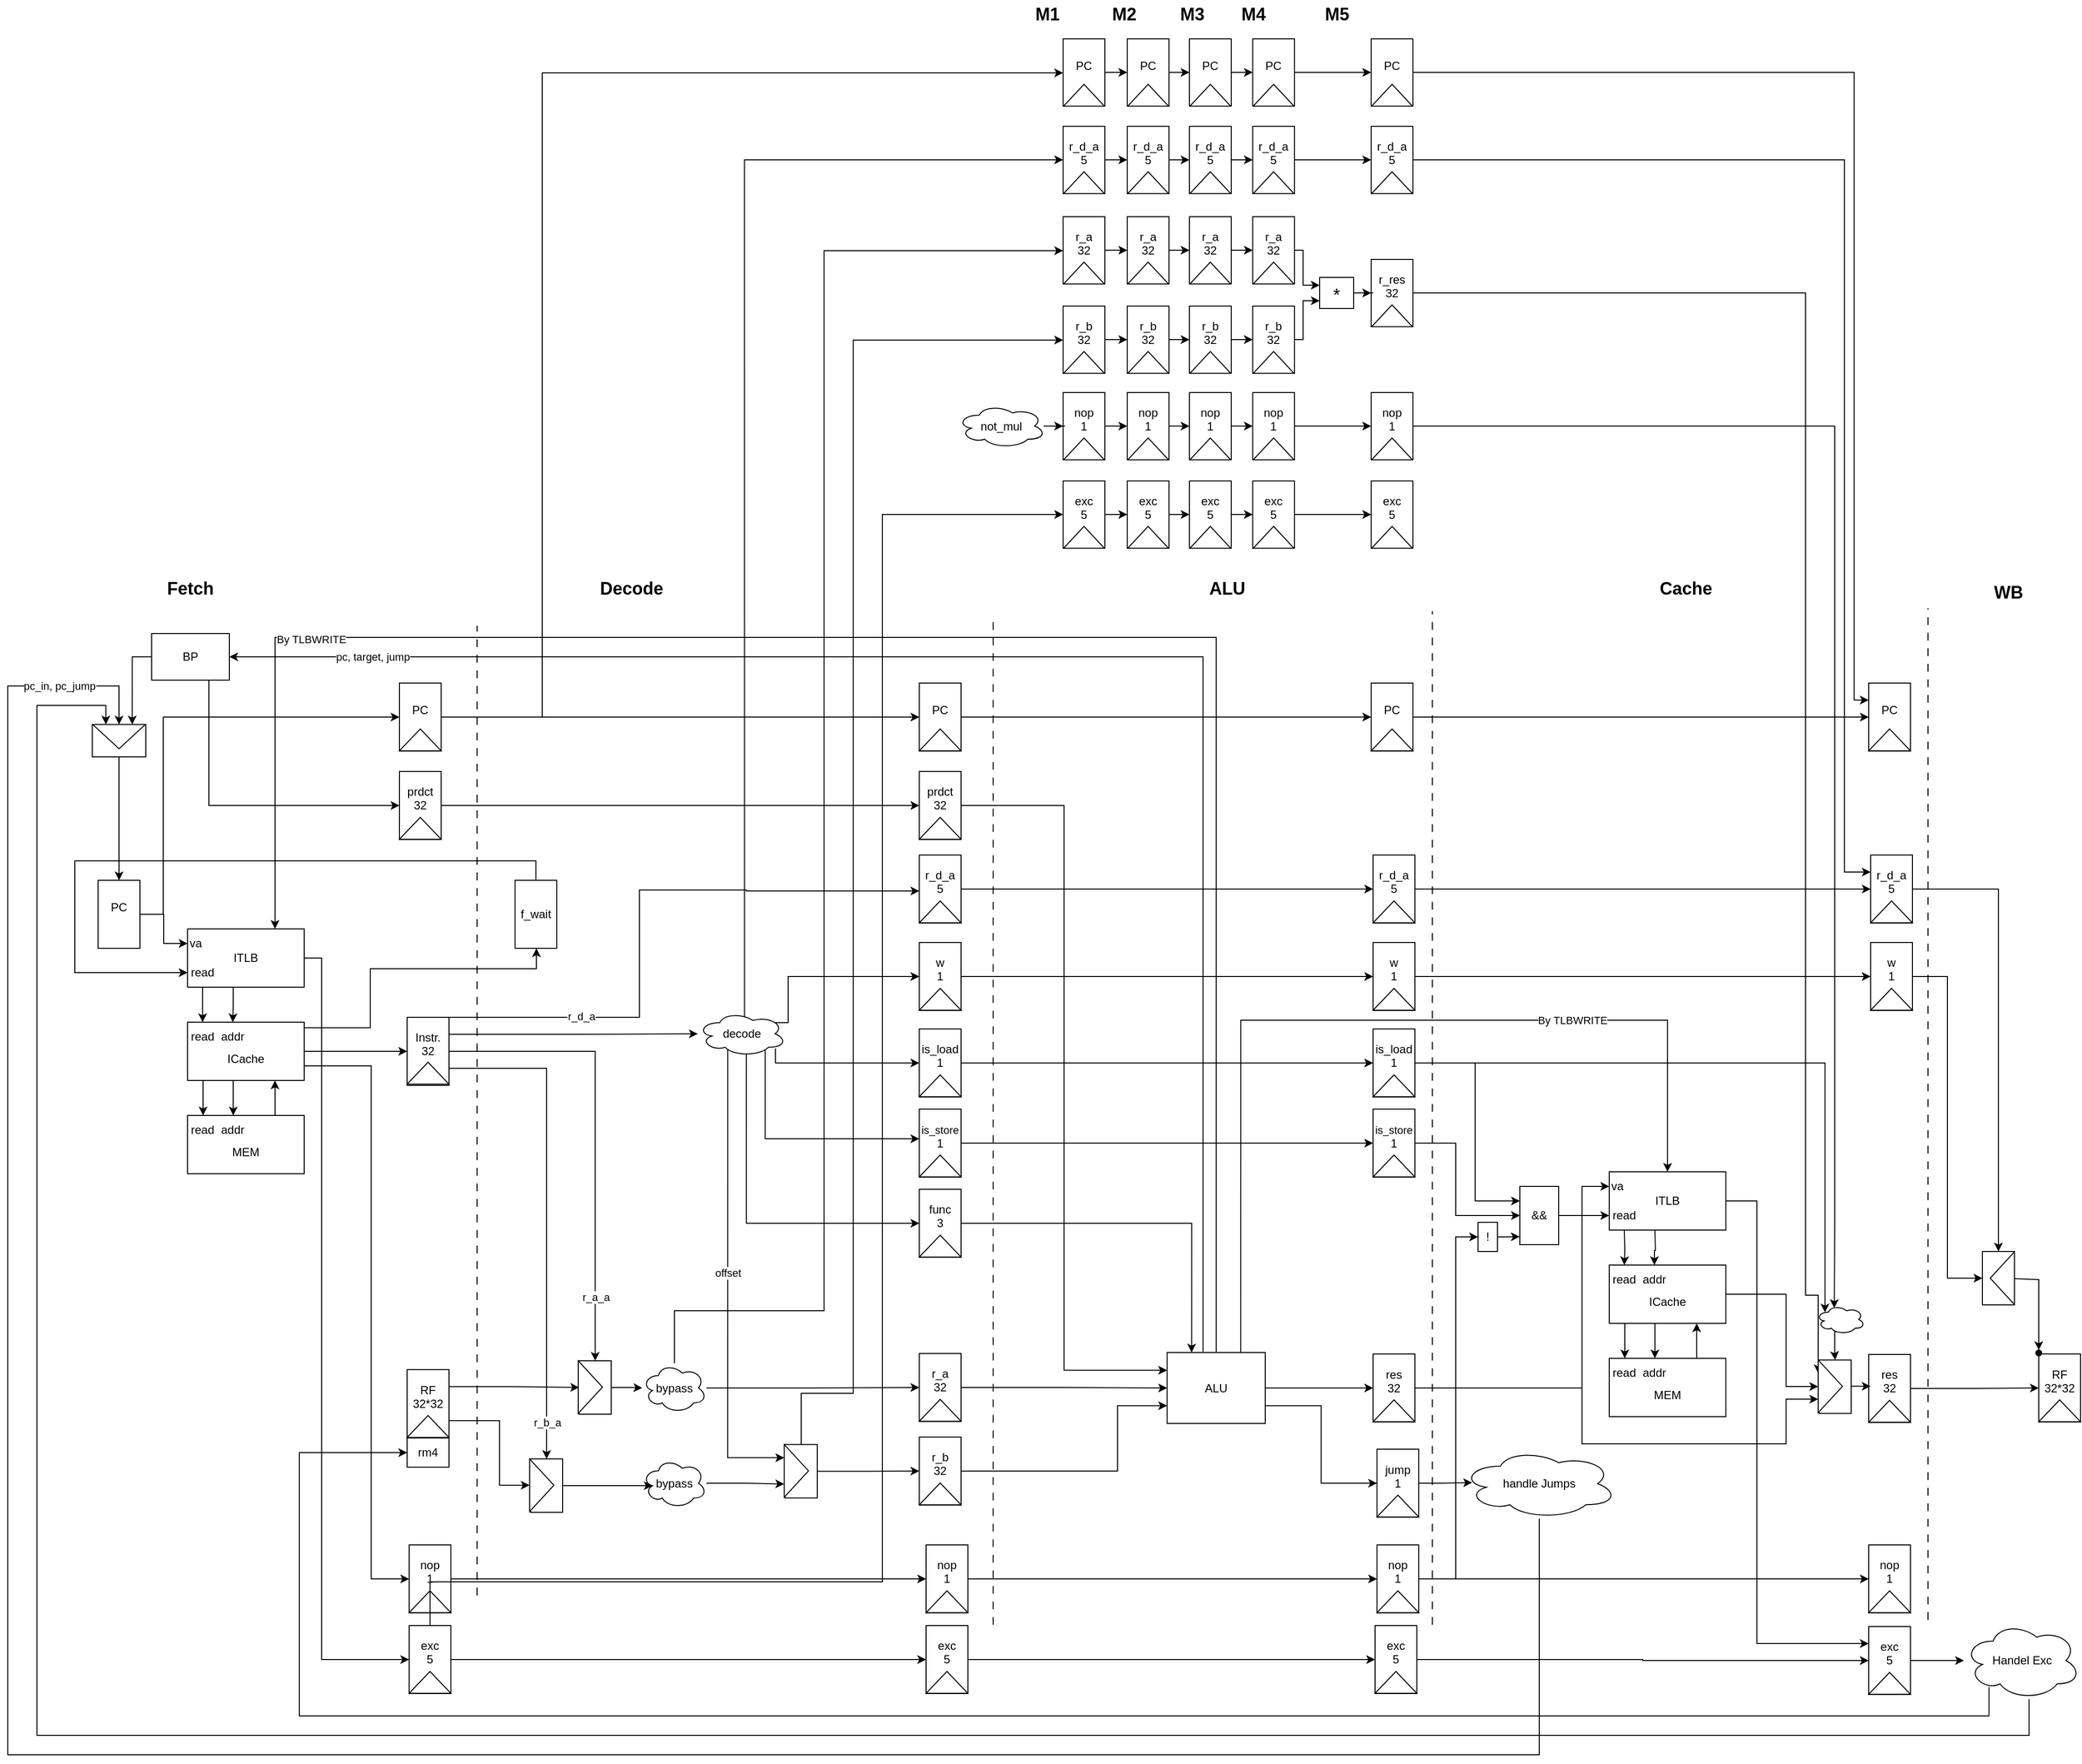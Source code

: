 <mxfile version="26.0.4">
  <diagram name="Page-1" id="XAGtNkshWDV9DZCTP_Yn">
    <mxGraphModel dx="3240" dy="2452" grid="1" gridSize="10" guides="1" tooltips="1" connect="1" arrows="1" fold="1" page="0" pageScale="1" pageWidth="850" pageHeight="1100" math="0" shadow="0">
      <root>
        <mxCell id="0" />
        <mxCell id="1" parent="0" />
        <mxCell id="d_JDDHmGyynqykljBrvN-1" value="" style="endArrow=none;html=1;rounded=0;dashed=1;dashPattern=8 8;" parent="1" edge="1">
          <mxGeometry width="50" height="50" relative="1" as="geometry">
            <mxPoint x="393" y="916" as="sourcePoint" />
            <mxPoint x="393" y="-82" as="targetPoint" />
          </mxGeometry>
        </mxCell>
        <mxCell id="d_JDDHmGyynqykljBrvN-4" value="Fetch" style="text;html=1;align=center;verticalAlign=middle;whiteSpace=wrap;rounded=0;fontStyle=1;fontSize=18;" parent="1" vertex="1">
          <mxGeometry x="68" y="-135" width="60" height="29" as="geometry" />
        </mxCell>
        <mxCell id="d_JDDHmGyynqykljBrvN-5" value="Decode" style="text;html=1;align=center;verticalAlign=middle;whiteSpace=wrap;rounded=0;fontStyle=1;fontSize=18;" parent="1" vertex="1">
          <mxGeometry x="522" y="-135" width="60" height="29" as="geometry" />
        </mxCell>
        <mxCell id="d_JDDHmGyynqykljBrvN-6" value="" style="endArrow=none;html=1;rounded=0;dashed=1;dashPattern=8 8;" parent="1" edge="1">
          <mxGeometry width="50" height="50" relative="1" as="geometry">
            <mxPoint x="924" y="946.29" as="sourcePoint" />
            <mxPoint x="924" y="-88" as="targetPoint" />
          </mxGeometry>
        </mxCell>
        <mxCell id="d_JDDHmGyynqykljBrvN-7" value="ALU" style="text;html=1;align=center;verticalAlign=middle;whiteSpace=wrap;rounded=0;fontStyle=1;fontSize=18;" parent="1" vertex="1">
          <mxGeometry x="1135" y="-135" width="60" height="29" as="geometry" />
        </mxCell>
        <mxCell id="e9a1FzbA3gTjQ1UGh1gj-2" value="" style="group" parent="1" vertex="1" connectable="0">
          <mxGeometry x="321" y="320" width="43" height="70" as="geometry" />
        </mxCell>
        <mxCell id="e9a1FzbA3gTjQ1UGh1gj-3" value="" style="group" parent="e9a1FzbA3gTjQ1UGh1gj-2" vertex="1" connectable="0">
          <mxGeometry width="43" height="70" as="geometry" />
        </mxCell>
        <mxCell id="e9a1FzbA3gTjQ1UGh1gj-4" value="&lt;div&gt;Instr&lt;span style=&quot;background-color: initial;&quot;&gt;.&lt;/span&gt;&lt;/div&gt;&lt;div&gt;&lt;span style=&quot;background-color: initial;&quot;&gt;32&lt;/span&gt;&lt;/div&gt;&lt;div&gt;&lt;br&gt;&lt;/div&gt;" style="rounded=0;whiteSpace=wrap;html=1;" parent="e9a1FzbA3gTjQ1UGh1gj-3" vertex="1">
          <mxGeometry y="1" width="43" height="70" as="geometry" />
        </mxCell>
        <mxCell id="e9a1FzbA3gTjQ1UGh1gj-5" value="" style="triangle;whiteSpace=wrap;html=1;rotation=-90;" parent="e9a1FzbA3gTjQ1UGh1gj-3" vertex="1">
          <mxGeometry x="10.25" y="37" width="22.5" height="43" as="geometry" />
        </mxCell>
        <mxCell id="e9a1FzbA3gTjQ1UGh1gj-19" value="" style="group;rotation=90;" parent="1" vertex="1" connectable="0">
          <mxGeometry x="321" y="683.6" width="43" height="70" as="geometry" />
        </mxCell>
        <mxCell id="e9a1FzbA3gTjQ1UGh1gj-20" value="" style="group" parent="e9a1FzbA3gTjQ1UGh1gj-19" vertex="1" connectable="0">
          <mxGeometry width="43" height="70" as="geometry" />
        </mxCell>
        <mxCell id="e9a1FzbA3gTjQ1UGh1gj-21" value="&lt;div&gt;RF&lt;/div&gt;&lt;div&gt;32*32&lt;/div&gt;&lt;div&gt;&lt;br&gt;&lt;/div&gt;" style="rounded=0;whiteSpace=wrap;html=1;" parent="e9a1FzbA3gTjQ1UGh1gj-20" vertex="1">
          <mxGeometry width="43" height="70" as="geometry" />
        </mxCell>
        <mxCell id="e9a1FzbA3gTjQ1UGh1gj-22" value="" style="triangle;whiteSpace=wrap;html=1;rotation=-90;" parent="e9a1FzbA3gTjQ1UGh1gj-20" vertex="1">
          <mxGeometry x="10.25" y="37" width="22.5" height="43" as="geometry" />
        </mxCell>
        <mxCell id="e9a1FzbA3gTjQ1UGh1gj-23" value="r_d_a" style="edgeStyle=orthogonalEdgeStyle;rounded=0;orthogonalLoop=1;jettySize=auto;html=1;exitX=1;exitY=0;exitDx=0;exitDy=0;" parent="1" source="e9a1FzbA3gTjQ1UGh1gj-4" target="e9a1FzbA3gTjQ1UGh1gj-29" edge="1">
          <mxGeometry x="-0.558" y="1" relative="1" as="geometry">
            <mxPoint x="580" y="273" as="targetPoint" />
            <Array as="points">
              <mxPoint x="560" y="321" />
              <mxPoint x="560" y="190" />
              <mxPoint x="670" y="190" />
              <mxPoint x="670" y="191" />
            </Array>
            <mxPoint as="offset" />
          </mxGeometry>
        </mxCell>
        <mxCell id="e9a1FzbA3gTjQ1UGh1gj-35" value="r_a_a" style="edgeStyle=orthogonalEdgeStyle;rounded=0;orthogonalLoop=1;jettySize=auto;html=1;" parent="1" source="e9a1FzbA3gTjQ1UGh1gj-4" target="e9a1FzbA3gTjQ1UGh1gj-33" edge="1">
          <mxGeometry x="0.721" relative="1" as="geometry">
            <mxPoint as="offset" />
          </mxGeometry>
        </mxCell>
        <mxCell id="e9a1FzbA3gTjQ1UGh1gj-40" value="r_b_a" style="edgeStyle=orthogonalEdgeStyle;rounded=0;orthogonalLoop=1;jettySize=auto;html=1;exitX=1;exitY=0.75;exitDx=0;exitDy=0;entryX=0.5;entryY=0;entryDx=0;entryDy=0;" parent="1" source="e9a1FzbA3gTjQ1UGh1gj-4" target="e9a1FzbA3gTjQ1UGh1gj-38" edge="1">
          <mxGeometry x="0.851" relative="1" as="geometry">
            <mxPoint as="offset" />
            <mxPoint x="478.053" y="621.605" as="targetPoint" />
          </mxGeometry>
        </mxCell>
        <mxCell id="e9a1FzbA3gTjQ1UGh1gj-57" style="edgeStyle=orthogonalEdgeStyle;rounded=0;orthogonalLoop=1;jettySize=auto;html=1;entryX=0;entryY=0.5;entryDx=0;entryDy=0;" parent="1" source="e9a1FzbA3gTjQ1UGh1gj-25" target="e9a1FzbA3gTjQ1UGh1gj-50" edge="1">
          <mxGeometry relative="1" as="geometry">
            <mxPoint x="724" y="336" as="sourcePoint" />
            <Array as="points">
              <mxPoint x="700" y="368" />
            </Array>
          </mxGeometry>
        </mxCell>
        <mxCell id="e9a1FzbA3gTjQ1UGh1gj-68" style="edgeStyle=orthogonalEdgeStyle;rounded=0;orthogonalLoop=1;jettySize=auto;html=1;exitX=0.763;exitY=0.795;exitDx=0;exitDy=0;exitPerimeter=0;" parent="1" source="e9a1FzbA3gTjQ1UGh1gj-25" target="e9a1FzbA3gTjQ1UGh1gj-54" edge="1">
          <mxGeometry relative="1" as="geometry">
            <Array as="points">
              <mxPoint x="689" y="446" />
            </Array>
          </mxGeometry>
        </mxCell>
        <mxCell id="e9a1FzbA3gTjQ1UGh1gj-69" style="edgeStyle=orthogonalEdgeStyle;rounded=0;orthogonalLoop=1;jettySize=auto;html=1;exitX=0.55;exitY=0.95;exitDx=0;exitDy=0;exitPerimeter=0;" parent="1" source="e9a1FzbA3gTjQ1UGh1gj-25" target="e9a1FzbA3gTjQ1UGh1gj-62" edge="1">
          <mxGeometry relative="1" as="geometry">
            <Array as="points">
              <mxPoint x="670" y="533" />
            </Array>
          </mxGeometry>
        </mxCell>
        <mxCell id="e9a1FzbA3gTjQ1UGh1gj-70" style="edgeStyle=orthogonalEdgeStyle;rounded=0;orthogonalLoop=1;jettySize=auto;html=1;entryX=0;entryY=0.5;entryDx=0;entryDy=0;exitX=0.88;exitY=0.25;exitDx=0;exitDy=0;exitPerimeter=0;" parent="1" source="e9a1FzbA3gTjQ1UGh1gj-25" target="e9a1FzbA3gTjQ1UGh1gj-45" edge="1">
          <mxGeometry relative="1" as="geometry">
            <Array as="points">
              <mxPoint x="713" y="327" />
              <mxPoint x="713" y="279" />
            </Array>
          </mxGeometry>
        </mxCell>
        <mxCell id="Ge6MpnjpsSB7cL12u8TX-7" value="offset" style="edgeStyle=orthogonalEdgeStyle;rounded=0;orthogonalLoop=1;jettySize=auto;html=1;entryX=0;entryY=0.25;entryDx=0;entryDy=0;exitX=0.339;exitY=0.846;exitDx=0;exitDy=0;exitPerimeter=0;" parent="1" source="e9a1FzbA3gTjQ1UGh1gj-25" target="Ge6MpnjpsSB7cL12u8TX-83" edge="1">
          <mxGeometry x="-0.039" relative="1" as="geometry">
            <mxPoint x="656" y="595" as="targetPoint" />
            <mxPoint x="656" y="358" as="sourcePoint" />
            <Array as="points">
              <mxPoint x="651" y="774" />
            </Array>
            <mxPoint as="offset" />
          </mxGeometry>
        </mxCell>
        <mxCell id="e9a1FzbA3gTjQ1UGh1gj-25" value="decode" style="ellipse;shape=cloud;whiteSpace=wrap;html=1;" parent="1" vertex="1">
          <mxGeometry x="620" y="315" width="91" height="46" as="geometry" />
        </mxCell>
        <mxCell id="e9a1FzbA3gTjQ1UGh1gj-26" style="edgeStyle=orthogonalEdgeStyle;rounded=0;orthogonalLoop=1;jettySize=auto;html=1;exitX=1;exitY=0.25;exitDx=0;exitDy=0;" parent="1" source="e9a1FzbA3gTjQ1UGh1gj-4" target="e9a1FzbA3gTjQ1UGh1gj-25" edge="1">
          <mxGeometry relative="1" as="geometry" />
        </mxCell>
        <mxCell id="e9a1FzbA3gTjQ1UGh1gj-27" value="" style="group" parent="1" vertex="1" connectable="0">
          <mxGeometry x="848" y="154" width="43" height="70" as="geometry" />
        </mxCell>
        <mxCell id="e9a1FzbA3gTjQ1UGh1gj-28" value="" style="group" parent="e9a1FzbA3gTjQ1UGh1gj-27" vertex="1" connectable="0">
          <mxGeometry width="43" height="70" as="geometry" />
        </mxCell>
        <mxCell id="e9a1FzbA3gTjQ1UGh1gj-29" value="&lt;div&gt;r_d_a&lt;/div&gt;&lt;div&gt;5&lt;/div&gt;&lt;div&gt;&lt;br&gt;&lt;/div&gt;" style="rounded=0;whiteSpace=wrap;html=1;" parent="e9a1FzbA3gTjQ1UGh1gj-28" vertex="1">
          <mxGeometry width="43" height="70" as="geometry" />
        </mxCell>
        <mxCell id="e9a1FzbA3gTjQ1UGh1gj-30" value="" style="triangle;whiteSpace=wrap;html=1;rotation=-90;" parent="e9a1FzbA3gTjQ1UGh1gj-28" vertex="1">
          <mxGeometry x="10.25" y="37" width="22.5" height="43" as="geometry" />
        </mxCell>
        <mxCell id="e9a1FzbA3gTjQ1UGh1gj-31" value="" style="group" parent="1" vertex="1" connectable="0">
          <mxGeometry x="484" y="674.5" width="33" height="55" as="geometry" />
        </mxCell>
        <mxCell id="e9a1FzbA3gTjQ1UGh1gj-32" value="" style="group" parent="e9a1FzbA3gTjQ1UGh1gj-31" vertex="1" connectable="0">
          <mxGeometry width="33" height="55" as="geometry" />
        </mxCell>
        <mxCell id="e9a1FzbA3gTjQ1UGh1gj-33" value="&lt;div&gt;&lt;br&gt;&lt;/div&gt;" style="rounded=0;whiteSpace=wrap;html=1;" parent="e9a1FzbA3gTjQ1UGh1gj-32" vertex="1">
          <mxGeometry x="14" width="33" height="55" as="geometry" />
        </mxCell>
        <mxCell id="e9a1FzbA3gTjQ1UGh1gj-34" value="" style="triangle;whiteSpace=wrap;html=1;rotation=0;" parent="e9a1FzbA3gTjQ1UGh1gj-32" vertex="1">
          <mxGeometry x="13" width="25" height="54.21" as="geometry" />
        </mxCell>
        <mxCell id="e9a1FzbA3gTjQ1UGh1gj-36" value="" style="group" parent="1" vertex="1" connectable="0">
          <mxGeometry x="416" y="775.5" width="33" height="55" as="geometry" />
        </mxCell>
        <mxCell id="e9a1FzbA3gTjQ1UGh1gj-37" value="" style="group" parent="e9a1FzbA3gTjQ1UGh1gj-36" vertex="1" connectable="0">
          <mxGeometry width="33" height="55" as="geometry" />
        </mxCell>
        <mxCell id="e9a1FzbA3gTjQ1UGh1gj-38" value="&lt;div&gt;&lt;br&gt;&lt;/div&gt;" style="rounded=0;whiteSpace=wrap;html=1;" parent="e9a1FzbA3gTjQ1UGh1gj-37" vertex="1">
          <mxGeometry x="32" width="33" height="55" as="geometry" />
        </mxCell>
        <mxCell id="e9a1FzbA3gTjQ1UGh1gj-39" value="" style="triangle;whiteSpace=wrap;html=1;rotation=0;" parent="e9a1FzbA3gTjQ1UGh1gj-37" vertex="1">
          <mxGeometry x="31" width="25" height="54.21" as="geometry" />
        </mxCell>
        <mxCell id="e9a1FzbA3gTjQ1UGh1gj-41" style="edgeStyle=orthogonalEdgeStyle;rounded=0;orthogonalLoop=1;jettySize=auto;html=1;exitX=1;exitY=0.25;exitDx=0;exitDy=0;" parent="1" source="e9a1FzbA3gTjQ1UGh1gj-21" target="e9a1FzbA3gTjQ1UGh1gj-33" edge="1">
          <mxGeometry relative="1" as="geometry" />
        </mxCell>
        <mxCell id="e9a1FzbA3gTjQ1UGh1gj-42" style="edgeStyle=orthogonalEdgeStyle;rounded=0;orthogonalLoop=1;jettySize=auto;html=1;entryX=0;entryY=0.5;entryDx=0;entryDy=0;exitX=1;exitY=0.75;exitDx=0;exitDy=0;" parent="1" source="e9a1FzbA3gTjQ1UGh1gj-21" target="e9a1FzbA3gTjQ1UGh1gj-39" edge="1">
          <mxGeometry relative="1" as="geometry">
            <Array as="points">
              <mxPoint x="416" y="736" />
              <mxPoint x="416" y="803" />
            </Array>
          </mxGeometry>
        </mxCell>
        <mxCell id="e9a1FzbA3gTjQ1UGh1gj-43" value="" style="group" parent="1" vertex="1" connectable="0">
          <mxGeometry x="848" y="244" width="43" height="70" as="geometry" />
        </mxCell>
        <mxCell id="e9a1FzbA3gTjQ1UGh1gj-44" value="" style="group" parent="e9a1FzbA3gTjQ1UGh1gj-43" vertex="1" connectable="0">
          <mxGeometry width="43" height="70" as="geometry" />
        </mxCell>
        <mxCell id="e9a1FzbA3gTjQ1UGh1gj-45" value="&lt;div&gt;w&lt;/div&gt;&lt;div&gt;1&lt;/div&gt;&lt;div&gt;&lt;br&gt;&lt;/div&gt;" style="rounded=0;whiteSpace=wrap;html=1;" parent="e9a1FzbA3gTjQ1UGh1gj-44" vertex="1">
          <mxGeometry width="43" height="70" as="geometry" />
        </mxCell>
        <mxCell id="e9a1FzbA3gTjQ1UGh1gj-46" value="" style="triangle;whiteSpace=wrap;html=1;rotation=-90;" parent="e9a1FzbA3gTjQ1UGh1gj-44" vertex="1">
          <mxGeometry x="10.25" y="37" width="22.5" height="43" as="geometry" />
        </mxCell>
        <mxCell id="e9a1FzbA3gTjQ1UGh1gj-48" value="" style="group" parent="1" vertex="1" connectable="0">
          <mxGeometry x="848" y="333" width="43" height="70" as="geometry" />
        </mxCell>
        <mxCell id="e9a1FzbA3gTjQ1UGh1gj-49" value="" style="group" parent="e9a1FzbA3gTjQ1UGh1gj-48" vertex="1" connectable="0">
          <mxGeometry width="43" height="70" as="geometry" />
        </mxCell>
        <mxCell id="e9a1FzbA3gTjQ1UGh1gj-50" value="&lt;div style=&quot;&quot;&gt;&lt;span style=&quot;background-color: initial;&quot;&gt;&lt;font style=&quot;font-size: 12px;&quot;&gt;is_load&lt;/font&gt;&lt;/span&gt;&lt;/div&gt;&lt;div style=&quot;&quot;&gt;&lt;font style=&quot;font-size: 12px;&quot;&gt;&lt;span style=&quot;background-color: initial;&quot;&gt;1&lt;/span&gt;&lt;br&gt;&lt;/font&gt;&lt;/div&gt;&lt;div style=&quot;&quot;&gt;&lt;br&gt;&lt;/div&gt;" style="rounded=0;whiteSpace=wrap;html=1;" parent="e9a1FzbA3gTjQ1UGh1gj-49" vertex="1">
          <mxGeometry width="43" height="70" as="geometry" />
        </mxCell>
        <mxCell id="e9a1FzbA3gTjQ1UGh1gj-51" value="" style="triangle;whiteSpace=wrap;html=1;rotation=-90;" parent="e9a1FzbA3gTjQ1UGh1gj-49" vertex="1">
          <mxGeometry x="10.25" y="37" width="22.5" height="43" as="geometry" />
        </mxCell>
        <mxCell id="e9a1FzbA3gTjQ1UGh1gj-52" value="" style="group;fontSize=11;" parent="1" vertex="1" connectable="0">
          <mxGeometry x="848" y="415.5" width="43" height="70" as="geometry" />
        </mxCell>
        <mxCell id="e9a1FzbA3gTjQ1UGh1gj-53" value="" style="group" parent="e9a1FzbA3gTjQ1UGh1gj-52" vertex="1" connectable="0">
          <mxGeometry width="43" height="70" as="geometry" />
        </mxCell>
        <mxCell id="e9a1FzbA3gTjQ1UGh1gj-54" value="&lt;div style=&quot;&quot;&gt;&lt;span style=&quot;background-color: initial;&quot;&gt;&lt;font style=&quot;font-size: 11px;&quot;&gt;is_store&lt;/font&gt;&lt;/span&gt;&lt;/div&gt;&lt;div style=&quot;&quot;&gt;&lt;font style=&quot;font-size: 12px;&quot;&gt;&lt;span style=&quot;background-color: initial;&quot;&gt;1&lt;/span&gt;&lt;br&gt;&lt;/font&gt;&lt;/div&gt;&lt;div style=&quot;&quot;&gt;&lt;br&gt;&lt;/div&gt;" style="rounded=0;whiteSpace=wrap;html=1;" parent="e9a1FzbA3gTjQ1UGh1gj-53" vertex="1">
          <mxGeometry width="43" height="70" as="geometry" />
        </mxCell>
        <mxCell id="e9a1FzbA3gTjQ1UGh1gj-55" value="" style="triangle;whiteSpace=wrap;html=1;rotation=-90;" parent="e9a1FzbA3gTjQ1UGh1gj-53" vertex="1">
          <mxGeometry x="10.25" y="37" width="22.5" height="43" as="geometry" />
        </mxCell>
        <mxCell id="e9a1FzbA3gTjQ1UGh1gj-60" value="" style="group;fontSize=11;" parent="1" vertex="1" connectable="0">
          <mxGeometry x="848" y="498" width="43" height="70" as="geometry" />
        </mxCell>
        <mxCell id="e9a1FzbA3gTjQ1UGh1gj-61" value="" style="group" parent="e9a1FzbA3gTjQ1UGh1gj-60" vertex="1" connectable="0">
          <mxGeometry width="43" height="70" as="geometry" />
        </mxCell>
        <mxCell id="e9a1FzbA3gTjQ1UGh1gj-62" value="&lt;div style=&quot;&quot;&gt;&lt;span style=&quot;background-color: initial;&quot;&gt;&lt;font style=&quot;font-size: 12px;&quot;&gt;func&lt;/font&gt;&lt;/span&gt;&lt;/div&gt;&lt;div style=&quot;&quot;&gt;3&lt;/div&gt;&lt;div style=&quot;&quot;&gt;&lt;br&gt;&lt;/div&gt;" style="rounded=0;whiteSpace=wrap;html=1;" parent="e9a1FzbA3gTjQ1UGh1gj-61" vertex="1">
          <mxGeometry width="43" height="70" as="geometry" />
        </mxCell>
        <mxCell id="e9a1FzbA3gTjQ1UGh1gj-63" value="" style="triangle;whiteSpace=wrap;html=1;rotation=-90;" parent="e9a1FzbA3gTjQ1UGh1gj-61" vertex="1">
          <mxGeometry x="10.25" y="37" width="22.5" height="43" as="geometry" />
        </mxCell>
        <mxCell id="e9a1FzbA3gTjQ1UGh1gj-71" value="" style="group;fontSize=11;" parent="1" vertex="1" connectable="0">
          <mxGeometry x="848" y="667" width="43" height="70" as="geometry" />
        </mxCell>
        <mxCell id="e9a1FzbA3gTjQ1UGh1gj-72" value="" style="group" parent="e9a1FzbA3gTjQ1UGh1gj-71" vertex="1" connectable="0">
          <mxGeometry width="43" height="70" as="geometry" />
        </mxCell>
        <mxCell id="e9a1FzbA3gTjQ1UGh1gj-73" value="&lt;div style=&quot;&quot;&gt;r_a&lt;/div&gt;&lt;div style=&quot;&quot;&gt;32&lt;/div&gt;&lt;div style=&quot;&quot;&gt;&lt;br&gt;&lt;/div&gt;" style="rounded=0;whiteSpace=wrap;html=1;" parent="e9a1FzbA3gTjQ1UGh1gj-72" vertex="1">
          <mxGeometry width="43" height="70" as="geometry" />
        </mxCell>
        <mxCell id="e9a1FzbA3gTjQ1UGh1gj-74" value="" style="triangle;whiteSpace=wrap;html=1;rotation=-90;" parent="e9a1FzbA3gTjQ1UGh1gj-72" vertex="1">
          <mxGeometry x="10.25" y="37" width="22.5" height="43" as="geometry" />
        </mxCell>
        <mxCell id="e9a1FzbA3gTjQ1UGh1gj-75" value="" style="group;fontSize=11;" parent="1" vertex="1" connectable="0">
          <mxGeometry x="848" y="753" width="43" height="70" as="geometry" />
        </mxCell>
        <mxCell id="e9a1FzbA3gTjQ1UGh1gj-76" value="" style="group" parent="e9a1FzbA3gTjQ1UGh1gj-75" vertex="1" connectable="0">
          <mxGeometry width="43" height="70" as="geometry" />
        </mxCell>
        <mxCell id="e9a1FzbA3gTjQ1UGh1gj-77" value="&lt;div style=&quot;&quot;&gt;r_b&lt;/div&gt;&lt;div style=&quot;&quot;&gt;32&lt;/div&gt;&lt;div style=&quot;&quot;&gt;&lt;br&gt;&lt;/div&gt;" style="rounded=0;whiteSpace=wrap;html=1;" parent="e9a1FzbA3gTjQ1UGh1gj-76" vertex="1">
          <mxGeometry width="43" height="70" as="geometry" />
        </mxCell>
        <mxCell id="e9a1FzbA3gTjQ1UGh1gj-78" value="" style="triangle;whiteSpace=wrap;html=1;rotation=-90;" parent="e9a1FzbA3gTjQ1UGh1gj-76" vertex="1">
          <mxGeometry x="10.25" y="37" width="22.5" height="43" as="geometry" />
        </mxCell>
        <mxCell id="e9a1FzbA3gTjQ1UGh1gj-79" style="edgeStyle=orthogonalEdgeStyle;rounded=0;orthogonalLoop=1;jettySize=auto;html=1;" parent="1" source="drS6OS8cWDHU6X5ViW2a-37" target="e9a1FzbA3gTjQ1UGh1gj-73" edge="1">
          <mxGeometry relative="1" as="geometry" />
        </mxCell>
        <mxCell id="e9a1FzbA3gTjQ1UGh1gj-118" style="edgeStyle=orthogonalEdgeStyle;rounded=0;orthogonalLoop=1;jettySize=auto;html=1;" parent="1" source="e9a1FzbA3gTjQ1UGh1gj-82" target="e9a1FzbA3gTjQ1UGh1gj-110" edge="1">
          <mxGeometry relative="1" as="geometry" />
        </mxCell>
        <mxCell id="drS6OS8cWDHU6X5ViW2a-42" value="By TLBWRITE" style="edgeStyle=orthogonalEdgeStyle;rounded=0;orthogonalLoop=1;jettySize=auto;html=1;entryX=0.75;entryY=0;entryDx=0;entryDy=0;exitX=0.5;exitY=0;exitDx=0;exitDy=0;align=left;" parent="1" source="e9a1FzbA3gTjQ1UGh1gj-82" target="drS6OS8cWDHU6X5ViW2a-22" edge="1">
          <mxGeometry x="0.702" relative="1" as="geometry">
            <Array as="points">
              <mxPoint x="1154" y="-70" />
              <mxPoint x="185" y="-70" />
            </Array>
            <mxPoint as="offset" />
          </mxGeometry>
        </mxCell>
        <mxCell id="drS6OS8cWDHU6X5ViW2a-47" value="&lt;span style=&quot;color: rgb(0, 0, 0); font-family: Helvetica; font-size: 11px; font-style: normal; font-variant-ligatures: normal; font-variant-caps: normal; font-weight: 400; letter-spacing: normal; orphans: 2; text-align: left; text-indent: 0px; text-transform: none; widows: 2; word-spacing: 0px; -webkit-text-stroke-width: 0px; white-space: nowrap; background-color: rgb(255, 255, 255); text-decoration-thickness: initial; text-decoration-style: initial; text-decoration-color: initial; float: none; display: inline !important;&quot;&gt;By&lt;/span&gt;&lt;span style=&quot;background-color: light-dark(rgb(255, 255, 255), rgb(255, 255, 255)); color: light-dark(rgb(0, 0, 0), rgb(0, 0, 0)); text-align: left;&quot;&gt;&amp;nbsp;TLBWRITE&lt;/span&gt;" style="edgeStyle=orthogonalEdgeStyle;rounded=0;orthogonalLoop=1;jettySize=auto;html=1;entryX=0.5;entryY=0;entryDx=0;entryDy=0;exitX=0.75;exitY=0;exitDx=0;exitDy=0;" parent="1" source="e9a1FzbA3gTjQ1UGh1gj-82" target="drS6OS8cWDHU6X5ViW2a-44" edge="1">
          <mxGeometry x="0.458" relative="1" as="geometry">
            <Array as="points">
              <mxPoint x="1179" y="324" />
              <mxPoint x="1618" y="324" />
            </Array>
            <mxPoint as="offset" />
          </mxGeometry>
        </mxCell>
        <mxCell id="drS6OS8cWDHU6X5ViW2a-49" value="pc_in, pc_jump" style="edgeStyle=orthogonalEdgeStyle;rounded=0;orthogonalLoop=1;jettySize=auto;html=1;entryX=0;entryY=0.5;entryDx=0;entryDy=0;" parent="1" source="QpSBBoXRirI0abW_Q_F6-18" target="QpSBBoXRirI0abW_Q_F6-8" edge="1">
          <mxGeometry x="0.934" relative="1" as="geometry">
            <Array as="points">
              <mxPoint x="1486" y="1080" />
              <mxPoint x="-90" y="1080" />
              <mxPoint x="-90" y="-20" />
              <mxPoint x="24" y="-20" />
            </Array>
            <mxPoint as="offset" />
          </mxGeometry>
        </mxCell>
        <mxCell id="V2g2SaF9fPcpC6KqZo0P-4" value="pc, target, jump" style="edgeStyle=orthogonalEdgeStyle;rounded=0;orthogonalLoop=1;jettySize=auto;html=1;entryX=1;entryY=0.5;entryDx=0;entryDy=0;align=left;" parent="1" source="e9a1FzbA3gTjQ1UGh1gj-82" target="QpSBBoXRirI0abW_Q_F6-2" edge="1">
          <mxGeometry x="0.875" relative="1" as="geometry">
            <Array as="points">
              <mxPoint x="1140" y="-50" />
            </Array>
            <mxPoint as="offset" />
            <mxPoint x="250" y="-12" as="targetPoint" />
          </mxGeometry>
        </mxCell>
        <mxCell id="QpSBBoXRirI0abW_Q_F6-17" style="edgeStyle=orthogonalEdgeStyle;rounded=0;orthogonalLoop=1;jettySize=auto;html=1;entryX=0;entryY=0.5;entryDx=0;entryDy=0;exitX=1;exitY=0.75;exitDx=0;exitDy=0;" parent="1" source="e9a1FzbA3gTjQ1UGh1gj-82" target="QpSBBoXRirI0abW_Q_F6-15" edge="1">
          <mxGeometry relative="1" as="geometry" />
        </mxCell>
        <mxCell id="e9a1FzbA3gTjQ1UGh1gj-82" value="ALU" style="rounded=0;whiteSpace=wrap;html=1;" parent="1" vertex="1">
          <mxGeometry x="1103" y="666" width="101" height="73" as="geometry" />
        </mxCell>
        <mxCell id="e9a1FzbA3gTjQ1UGh1gj-83" style="edgeStyle=orthogonalEdgeStyle;rounded=0;orthogonalLoop=1;jettySize=auto;html=1;entryX=0;entryY=0.5;entryDx=0;entryDy=0;" parent="1" source="e9a1FzbA3gTjQ1UGh1gj-73" target="e9a1FzbA3gTjQ1UGh1gj-82" edge="1">
          <mxGeometry relative="1" as="geometry" />
        </mxCell>
        <mxCell id="e9a1FzbA3gTjQ1UGh1gj-84" style="edgeStyle=orthogonalEdgeStyle;rounded=0;orthogonalLoop=1;jettySize=auto;html=1;entryX=0;entryY=0.75;entryDx=0;entryDy=0;" parent="1" source="e9a1FzbA3gTjQ1UGh1gj-77" target="e9a1FzbA3gTjQ1UGh1gj-82" edge="1">
          <mxGeometry relative="1" as="geometry">
            <Array as="points">
              <mxPoint x="1052" y="788" />
              <mxPoint x="1052" y="721" />
            </Array>
          </mxGeometry>
        </mxCell>
        <mxCell id="e9a1FzbA3gTjQ1UGh1gj-85" style="edgeStyle=orthogonalEdgeStyle;rounded=0;orthogonalLoop=1;jettySize=auto;html=1;entryX=0.25;entryY=0;entryDx=0;entryDy=0;" parent="1" source="e9a1FzbA3gTjQ1UGh1gj-62" target="e9a1FzbA3gTjQ1UGh1gj-82" edge="1">
          <mxGeometry relative="1" as="geometry" />
        </mxCell>
        <mxCell id="e9a1FzbA3gTjQ1UGh1gj-86" value="" style="endArrow=none;html=1;rounded=0;dashed=1;dashPattern=8 8;" parent="1" edge="1">
          <mxGeometry width="50" height="50" relative="1" as="geometry">
            <mxPoint x="1376" y="946.29" as="sourcePoint" />
            <mxPoint x="1376" y="-97" as="targetPoint" />
          </mxGeometry>
        </mxCell>
        <mxCell id="e9a1FzbA3gTjQ1UGh1gj-87" value="Cache" style="text;html=1;align=center;verticalAlign=middle;whiteSpace=wrap;rounded=0;fontStyle=1;fontSize=18;" parent="1" vertex="1">
          <mxGeometry x="1609" y="-135" width="56" height="29" as="geometry" />
        </mxCell>
        <mxCell id="e9a1FzbA3gTjQ1UGh1gj-88" value="" style="group" parent="1" vertex="1" connectable="0">
          <mxGeometry x="1315" y="154" width="39" height="70" as="geometry" />
        </mxCell>
        <mxCell id="e9a1FzbA3gTjQ1UGh1gj-89" value="" style="group" parent="e9a1FzbA3gTjQ1UGh1gj-88" vertex="1" connectable="0">
          <mxGeometry width="43" height="70" as="geometry" />
        </mxCell>
        <mxCell id="e9a1FzbA3gTjQ1UGh1gj-90" value="&lt;div&gt;r_d_a&lt;/div&gt;&lt;div&gt;5&lt;/div&gt;&lt;div&gt;&lt;br&gt;&lt;/div&gt;" style="rounded=0;whiteSpace=wrap;html=1;" parent="e9a1FzbA3gTjQ1UGh1gj-89" vertex="1">
          <mxGeometry width="43" height="70" as="geometry" />
        </mxCell>
        <mxCell id="e9a1FzbA3gTjQ1UGh1gj-91" value="" style="triangle;whiteSpace=wrap;html=1;rotation=-90;" parent="e9a1FzbA3gTjQ1UGh1gj-89" vertex="1">
          <mxGeometry x="10.25" y="37" width="22.5" height="43" as="geometry" />
        </mxCell>
        <mxCell id="e9a1FzbA3gTjQ1UGh1gj-92" value="" style="group" parent="1" vertex="1" connectable="0">
          <mxGeometry x="1315" y="244" width="39" height="70" as="geometry" />
        </mxCell>
        <mxCell id="e9a1FzbA3gTjQ1UGh1gj-93" value="" style="group" parent="e9a1FzbA3gTjQ1UGh1gj-92" vertex="1" connectable="0">
          <mxGeometry width="43" height="70" as="geometry" />
        </mxCell>
        <mxCell id="e9a1FzbA3gTjQ1UGh1gj-94" value="&lt;div&gt;w&lt;/div&gt;&lt;div&gt;1&lt;/div&gt;&lt;div&gt;&lt;br&gt;&lt;/div&gt;" style="rounded=0;whiteSpace=wrap;html=1;" parent="e9a1FzbA3gTjQ1UGh1gj-93" vertex="1">
          <mxGeometry width="43" height="70" as="geometry" />
        </mxCell>
        <mxCell id="e9a1FzbA3gTjQ1UGh1gj-95" value="" style="triangle;whiteSpace=wrap;html=1;rotation=-90;" parent="e9a1FzbA3gTjQ1UGh1gj-93" vertex="1">
          <mxGeometry x="10.25" y="37" width="22.5" height="43" as="geometry" />
        </mxCell>
        <mxCell id="e9a1FzbA3gTjQ1UGh1gj-96" value="" style="group" parent="1" vertex="1" connectable="0">
          <mxGeometry x="1315" y="333" width="39" height="70" as="geometry" />
        </mxCell>
        <mxCell id="e9a1FzbA3gTjQ1UGh1gj-97" value="" style="group" parent="e9a1FzbA3gTjQ1UGh1gj-96" vertex="1" connectable="0">
          <mxGeometry width="43" height="70" as="geometry" />
        </mxCell>
        <mxCell id="e9a1FzbA3gTjQ1UGh1gj-98" value="&lt;div style=&quot;&quot;&gt;&lt;span style=&quot;background-color: initial;&quot;&gt;&lt;font style=&quot;font-size: 12px;&quot;&gt;is_load&lt;/font&gt;&lt;/span&gt;&lt;/div&gt;&lt;div style=&quot;&quot;&gt;&lt;font style=&quot;font-size: 12px;&quot;&gt;&lt;span style=&quot;background-color: initial;&quot;&gt;1&lt;/span&gt;&lt;br&gt;&lt;/font&gt;&lt;/div&gt;&lt;div style=&quot;&quot;&gt;&lt;br&gt;&lt;/div&gt;" style="rounded=0;whiteSpace=wrap;html=1;" parent="e9a1FzbA3gTjQ1UGh1gj-97" vertex="1">
          <mxGeometry width="43" height="70" as="geometry" />
        </mxCell>
        <mxCell id="e9a1FzbA3gTjQ1UGh1gj-99" value="" style="triangle;whiteSpace=wrap;html=1;rotation=-90;" parent="e9a1FzbA3gTjQ1UGh1gj-97" vertex="1">
          <mxGeometry x="10.25" y="37" width="22.5" height="43" as="geometry" />
        </mxCell>
        <mxCell id="e9a1FzbA3gTjQ1UGh1gj-100" value="" style="group;fontSize=11;" parent="1" vertex="1" connectable="0">
          <mxGeometry x="1315" y="415.5" width="39" height="70" as="geometry" />
        </mxCell>
        <mxCell id="e9a1FzbA3gTjQ1UGh1gj-101" value="" style="group" parent="e9a1FzbA3gTjQ1UGh1gj-100" vertex="1" connectable="0">
          <mxGeometry width="43" height="70" as="geometry" />
        </mxCell>
        <mxCell id="e9a1FzbA3gTjQ1UGh1gj-102" value="&lt;div style=&quot;&quot;&gt;&lt;span style=&quot;background-color: initial;&quot;&gt;&lt;font style=&quot;font-size: 11px;&quot;&gt;is_store&lt;/font&gt;&lt;/span&gt;&lt;/div&gt;&lt;div style=&quot;&quot;&gt;&lt;font style=&quot;font-size: 12px;&quot;&gt;&lt;span style=&quot;background-color: initial;&quot;&gt;1&lt;/span&gt;&lt;br&gt;&lt;/font&gt;&lt;/div&gt;&lt;div style=&quot;&quot;&gt;&lt;br&gt;&lt;/div&gt;" style="rounded=0;whiteSpace=wrap;html=1;" parent="e9a1FzbA3gTjQ1UGh1gj-101" vertex="1">
          <mxGeometry width="43" height="70" as="geometry" />
        </mxCell>
        <mxCell id="e9a1FzbA3gTjQ1UGh1gj-103" value="" style="triangle;whiteSpace=wrap;html=1;rotation=-90;" parent="e9a1FzbA3gTjQ1UGh1gj-101" vertex="1">
          <mxGeometry x="10.25" y="37" width="22.5" height="43" as="geometry" />
        </mxCell>
        <mxCell id="e9a1FzbA3gTjQ1UGh1gj-104" style="edgeStyle=orthogonalEdgeStyle;rounded=0;orthogonalLoop=1;jettySize=auto;html=1;" parent="1" source="e9a1FzbA3gTjQ1UGh1gj-29" target="e9a1FzbA3gTjQ1UGh1gj-90" edge="1">
          <mxGeometry relative="1" as="geometry" />
        </mxCell>
        <mxCell id="e9a1FzbA3gTjQ1UGh1gj-105" style="edgeStyle=orthogonalEdgeStyle;rounded=0;orthogonalLoop=1;jettySize=auto;html=1;" parent="1" source="e9a1FzbA3gTjQ1UGh1gj-45" target="e9a1FzbA3gTjQ1UGh1gj-94" edge="1">
          <mxGeometry relative="1" as="geometry" />
        </mxCell>
        <mxCell id="e9a1FzbA3gTjQ1UGh1gj-106" style="edgeStyle=orthogonalEdgeStyle;rounded=0;orthogonalLoop=1;jettySize=auto;html=1;" parent="1" source="e9a1FzbA3gTjQ1UGh1gj-50" target="e9a1FzbA3gTjQ1UGh1gj-98" edge="1">
          <mxGeometry relative="1" as="geometry" />
        </mxCell>
        <mxCell id="e9a1FzbA3gTjQ1UGh1gj-107" style="edgeStyle=orthogonalEdgeStyle;rounded=0;orthogonalLoop=1;jettySize=auto;html=1;" parent="1" source="e9a1FzbA3gTjQ1UGh1gj-54" target="e9a1FzbA3gTjQ1UGh1gj-102" edge="1">
          <mxGeometry relative="1" as="geometry" />
        </mxCell>
        <mxCell id="e9a1FzbA3gTjQ1UGh1gj-108" value="" style="group;fontSize=11;" parent="1" vertex="1" connectable="0">
          <mxGeometry x="1315" y="667.5" width="43" height="70" as="geometry" />
        </mxCell>
        <mxCell id="e9a1FzbA3gTjQ1UGh1gj-109" value="" style="group" parent="e9a1FzbA3gTjQ1UGh1gj-108" vertex="1" connectable="0">
          <mxGeometry width="43" height="70" as="geometry" />
        </mxCell>
        <mxCell id="e9a1FzbA3gTjQ1UGh1gj-110" value="&lt;div style=&quot;&quot;&gt;res&lt;/div&gt;&lt;div style=&quot;&quot;&gt;32&lt;/div&gt;&lt;div style=&quot;&quot;&gt;&lt;br&gt;&lt;/div&gt;" style="rounded=0;whiteSpace=wrap;html=1;" parent="e9a1FzbA3gTjQ1UGh1gj-109" vertex="1">
          <mxGeometry width="43" height="70" as="geometry" />
        </mxCell>
        <mxCell id="e9a1FzbA3gTjQ1UGh1gj-111" value="" style="triangle;whiteSpace=wrap;html=1;rotation=-90;" parent="e9a1FzbA3gTjQ1UGh1gj-109" vertex="1">
          <mxGeometry x="10.25" y="37" width="22.5" height="43" as="geometry" />
        </mxCell>
        <mxCell id="e9a1FzbA3gTjQ1UGh1gj-117" value="" style="endArrow=none;html=1;rounded=0;dashed=1;dashPattern=8 8;" parent="1" edge="1">
          <mxGeometry width="50" height="50" relative="1" as="geometry">
            <mxPoint x="1886" y="941.29" as="sourcePoint" />
            <mxPoint x="1886" y="-100" as="targetPoint" />
          </mxGeometry>
        </mxCell>
        <mxCell id="e9a1FzbA3gTjQ1UGh1gj-124" value="" style="group" parent="1" vertex="1" connectable="0">
          <mxGeometry x="1942" y="562" width="33" height="55" as="geometry" />
        </mxCell>
        <mxCell id="e9a1FzbA3gTjQ1UGh1gj-125" value="" style="group" parent="e9a1FzbA3gTjQ1UGh1gj-124" vertex="1" connectable="0">
          <mxGeometry width="33" height="55" as="geometry" />
        </mxCell>
        <mxCell id="e9a1FzbA3gTjQ1UGh1gj-126" value="&lt;div&gt;&lt;br&gt;&lt;/div&gt;" style="rounded=0;whiteSpace=wrap;html=1;" parent="e9a1FzbA3gTjQ1UGh1gj-125" vertex="1">
          <mxGeometry width="33" height="55" as="geometry" />
        </mxCell>
        <mxCell id="e9a1FzbA3gTjQ1UGh1gj-127" value="" style="triangle;whiteSpace=wrap;html=1;rotation=-180;" parent="e9a1FzbA3gTjQ1UGh1gj-125" vertex="1">
          <mxGeometry x="8" y="0.39" width="25" height="54.21" as="geometry" />
        </mxCell>
        <mxCell id="e9a1FzbA3gTjQ1UGh1gj-130" value="" style="group" parent="1" vertex="1" connectable="0">
          <mxGeometry x="1827" y="154" width="39" height="70" as="geometry" />
        </mxCell>
        <mxCell id="e9a1FzbA3gTjQ1UGh1gj-131" value="" style="group" parent="e9a1FzbA3gTjQ1UGh1gj-130" vertex="1" connectable="0">
          <mxGeometry width="43" height="70" as="geometry" />
        </mxCell>
        <mxCell id="e9a1FzbA3gTjQ1UGh1gj-132" value="&lt;div&gt;r_d_a&lt;/div&gt;&lt;div&gt;5&lt;/div&gt;&lt;div&gt;&lt;br&gt;&lt;/div&gt;" style="rounded=0;whiteSpace=wrap;html=1;" parent="e9a1FzbA3gTjQ1UGh1gj-131" vertex="1">
          <mxGeometry width="43" height="70" as="geometry" />
        </mxCell>
        <mxCell id="e9a1FzbA3gTjQ1UGh1gj-133" value="" style="triangle;whiteSpace=wrap;html=1;rotation=-90;" parent="e9a1FzbA3gTjQ1UGh1gj-131" vertex="1">
          <mxGeometry x="10.25" y="37" width="22.5" height="43" as="geometry" />
        </mxCell>
        <mxCell id="e9a1FzbA3gTjQ1UGh1gj-134" value="" style="group" parent="1" vertex="1" connectable="0">
          <mxGeometry x="1827" y="244" width="39" height="70" as="geometry" />
        </mxCell>
        <mxCell id="e9a1FzbA3gTjQ1UGh1gj-135" value="" style="group" parent="e9a1FzbA3gTjQ1UGh1gj-134" vertex="1" connectable="0">
          <mxGeometry width="43" height="70" as="geometry" />
        </mxCell>
        <mxCell id="e9a1FzbA3gTjQ1UGh1gj-136" value="&lt;div&gt;w&lt;/div&gt;&lt;div&gt;1&lt;/div&gt;&lt;div&gt;&lt;br&gt;&lt;/div&gt;" style="rounded=0;whiteSpace=wrap;html=1;" parent="e9a1FzbA3gTjQ1UGh1gj-135" vertex="1">
          <mxGeometry width="43" height="70" as="geometry" />
        </mxCell>
        <mxCell id="e9a1FzbA3gTjQ1UGh1gj-137" value="" style="triangle;whiteSpace=wrap;html=1;rotation=-90;" parent="e9a1FzbA3gTjQ1UGh1gj-135" vertex="1">
          <mxGeometry x="10.25" y="37" width="22.5" height="43" as="geometry" />
        </mxCell>
        <mxCell id="e9a1FzbA3gTjQ1UGh1gj-140" style="edgeStyle=orthogonalEdgeStyle;rounded=0;orthogonalLoop=1;jettySize=auto;html=1;" parent="1" source="e9a1FzbA3gTjQ1UGh1gj-132" target="e9a1FzbA3gTjQ1UGh1gj-126" edge="1">
          <mxGeometry relative="1" as="geometry" />
        </mxCell>
        <mxCell id="e9a1FzbA3gTjQ1UGh1gj-144" style="edgeStyle=orthogonalEdgeStyle;rounded=0;orthogonalLoop=1;jettySize=auto;html=1;entryX=0.5;entryY=0;entryDx=0;entryDy=0;" parent="1" source="e9a1FzbA3gTjQ1UGh1gj-127" target="e9a1FzbA3gTjQ1UGh1gj-142" edge="1">
          <mxGeometry relative="1" as="geometry">
            <Array as="points">
              <mxPoint x="2000" y="591" />
            </Array>
          </mxGeometry>
        </mxCell>
        <mxCell id="e9a1FzbA3gTjQ1UGh1gj-149" value="" style="group" parent="1" vertex="1" connectable="0">
          <mxGeometry x="1997" y="663.5" width="46" height="74" as="geometry" />
        </mxCell>
        <mxCell id="e9a1FzbA3gTjQ1UGh1gj-112" value="" style="group" parent="e9a1FzbA3gTjQ1UGh1gj-149" vertex="1" connectable="0">
          <mxGeometry x="3" y="4" width="43" height="70" as="geometry" />
        </mxCell>
        <mxCell id="e9a1FzbA3gTjQ1UGh1gj-113" value="" style="group" parent="e9a1FzbA3gTjQ1UGh1gj-112" vertex="1" connectable="0">
          <mxGeometry width="43" height="70" as="geometry" />
        </mxCell>
        <mxCell id="e9a1FzbA3gTjQ1UGh1gj-114" value="&lt;div&gt;RF&lt;/div&gt;&lt;div&gt;32*32&lt;/div&gt;&lt;div&gt;&lt;br&gt;&lt;/div&gt;" style="rounded=0;whiteSpace=wrap;html=1;" parent="e9a1FzbA3gTjQ1UGh1gj-113" vertex="1">
          <mxGeometry width="43" height="70" as="geometry" />
        </mxCell>
        <mxCell id="e9a1FzbA3gTjQ1UGh1gj-115" value="" style="triangle;whiteSpace=wrap;html=1;rotation=-90;" parent="e9a1FzbA3gTjQ1UGh1gj-113" vertex="1">
          <mxGeometry x="10.25" y="37" width="22.5" height="43" as="geometry" />
        </mxCell>
        <mxCell id="e9a1FzbA3gTjQ1UGh1gj-142" value="" style="ellipse;whiteSpace=wrap;html=1;aspect=fixed;fillColor=#0A0A0A;fillStyle=solid;" parent="e9a1FzbA3gTjQ1UGh1gj-149" vertex="1">
          <mxGeometry width="6" height="6" as="geometry" />
        </mxCell>
        <mxCell id="e9a1FzbA3gTjQ1UGh1gj-152" style="edgeStyle=orthogonalEdgeStyle;rounded=0;orthogonalLoop=1;jettySize=auto;html=1;entryX=0;entryY=0.5;entryDx=0;entryDy=0;" parent="1" source="e9a1FzbA3gTjQ1UGh1gj-136" target="e9a1FzbA3gTjQ1UGh1gj-126" edge="1">
          <mxGeometry relative="1" as="geometry" />
        </mxCell>
        <mxCell id="d_JDDHmGyynqykljBrvN-11" value="" style="group" parent="1" vertex="1" connectable="0">
          <mxGeometry x="313" y="-23" width="43" height="70" as="geometry" />
        </mxCell>
        <mxCell id="e9a1FzbA3gTjQ1UGh1gj-1" value="" style="group" parent="d_JDDHmGyynqykljBrvN-11" vertex="1" connectable="0">
          <mxGeometry width="43" height="70" as="geometry" />
        </mxCell>
        <mxCell id="d_JDDHmGyynqykljBrvN-8" value="PC&lt;div&gt;&lt;br&gt;&lt;/div&gt;" style="rounded=0;whiteSpace=wrap;html=1;" parent="e9a1FzbA3gTjQ1UGh1gj-1" vertex="1">
          <mxGeometry width="43" height="70" as="geometry" />
        </mxCell>
        <mxCell id="d_JDDHmGyynqykljBrvN-9" value="" style="triangle;whiteSpace=wrap;html=1;rotation=-90;" parent="e9a1FzbA3gTjQ1UGh1gj-1" vertex="1">
          <mxGeometry x="10.25" y="37" width="22.5" height="43" as="geometry" />
        </mxCell>
        <mxCell id="Ge6MpnjpsSB7cL12u8TX-11" value="" style="group;fontSize=11;" parent="1" vertex="1" connectable="0">
          <mxGeometry x="1825" y="668" width="43" height="70" as="geometry" />
        </mxCell>
        <mxCell id="Ge6MpnjpsSB7cL12u8TX-12" value="" style="group" parent="Ge6MpnjpsSB7cL12u8TX-11" vertex="1" connectable="0">
          <mxGeometry width="43" height="70" as="geometry" />
        </mxCell>
        <mxCell id="Ge6MpnjpsSB7cL12u8TX-13" value="&lt;div style=&quot;&quot;&gt;res&lt;/div&gt;&lt;div style=&quot;&quot;&gt;32&lt;/div&gt;&lt;div style=&quot;&quot;&gt;&lt;br&gt;&lt;/div&gt;" style="rounded=0;whiteSpace=wrap;html=1;" parent="Ge6MpnjpsSB7cL12u8TX-12" vertex="1">
          <mxGeometry width="43" height="70" as="geometry" />
        </mxCell>
        <mxCell id="Ge6MpnjpsSB7cL12u8TX-14" value="" style="triangle;whiteSpace=wrap;html=1;rotation=-90;" parent="Ge6MpnjpsSB7cL12u8TX-12" vertex="1">
          <mxGeometry x="10.25" y="37" width="22.5" height="43" as="geometry" />
        </mxCell>
        <mxCell id="Ge6MpnjpsSB7cL12u8TX-15" style="edgeStyle=orthogonalEdgeStyle;rounded=0;orthogonalLoop=1;jettySize=auto;html=1;entryX=0;entryY=0.75;entryDx=0;entryDy=0;" parent="1" source="e9a1FzbA3gTjQ1UGh1gj-110" target="drS6OS8cWDHU6X5ViW2a-252" edge="1">
          <mxGeometry relative="1" as="geometry">
            <Array as="points">
              <mxPoint x="1530" y="703" />
              <mxPoint x="1530" y="760" />
              <mxPoint x="1740" y="760" />
              <mxPoint x="1740" y="714" />
              <mxPoint x="1773" y="714" />
            </Array>
          </mxGeometry>
        </mxCell>
        <mxCell id="Ge6MpnjpsSB7cL12u8TX-16" style="edgeStyle=orthogonalEdgeStyle;rounded=0;orthogonalLoop=1;jettySize=auto;html=1;" parent="1" source="Ge6MpnjpsSB7cL12u8TX-13" target="e9a1FzbA3gTjQ1UGh1gj-114" edge="1">
          <mxGeometry relative="1" as="geometry" />
        </mxCell>
        <mxCell id="Ge6MpnjpsSB7cL12u8TX-80" value="" style="group" parent="1" vertex="1" connectable="0">
          <mxGeometry x="678" y="760.71" width="33" height="55" as="geometry" />
        </mxCell>
        <mxCell id="Ge6MpnjpsSB7cL12u8TX-81" value="" style="group" parent="Ge6MpnjpsSB7cL12u8TX-80" vertex="1" connectable="0">
          <mxGeometry width="33" height="55" as="geometry" />
        </mxCell>
        <mxCell id="Ge6MpnjpsSB7cL12u8TX-82" value="&lt;div&gt;&lt;br&gt;&lt;/div&gt;" style="rounded=0;whiteSpace=wrap;html=1;" parent="Ge6MpnjpsSB7cL12u8TX-81" vertex="1">
          <mxGeometry x="32" width="33" height="55" as="geometry" />
        </mxCell>
        <mxCell id="Ge6MpnjpsSB7cL12u8TX-83" value="" style="triangle;whiteSpace=wrap;html=1;rotation=0;" parent="Ge6MpnjpsSB7cL12u8TX-81" vertex="1">
          <mxGeometry x="31" width="25" height="54.21" as="geometry" />
        </mxCell>
        <mxCell id="Ge6MpnjpsSB7cL12u8TX-85" style="edgeStyle=orthogonalEdgeStyle;rounded=0;orthogonalLoop=1;jettySize=auto;html=1;" parent="1" source="Ge6MpnjpsSB7cL12u8TX-82" target="e9a1FzbA3gTjQ1UGh1gj-77" edge="1">
          <mxGeometry relative="1" as="geometry" />
        </mxCell>
        <mxCell id="wecIJHsFAUluWBLJBi0x-1" value="" style="group;fontSize=11;" parent="1" vertex="1" connectable="0">
          <mxGeometry x="1825" y="864" width="43" height="70" as="geometry" />
        </mxCell>
        <mxCell id="wecIJHsFAUluWBLJBi0x-2" value="" style="group" parent="wecIJHsFAUluWBLJBi0x-1" vertex="1" connectable="0">
          <mxGeometry width="43" height="70" as="geometry" />
        </mxCell>
        <mxCell id="wecIJHsFAUluWBLJBi0x-3" value="&lt;div style=&quot;&quot;&gt;nop&lt;/div&gt;&lt;div style=&quot;&quot;&gt;1&lt;/div&gt;&lt;div style=&quot;&quot;&gt;&lt;br&gt;&lt;/div&gt;" style="rounded=0;whiteSpace=wrap;html=1;" parent="wecIJHsFAUluWBLJBi0x-2" vertex="1">
          <mxGeometry width="43" height="70" as="geometry" />
        </mxCell>
        <mxCell id="wecIJHsFAUluWBLJBi0x-4" value="" style="triangle;whiteSpace=wrap;html=1;rotation=-90;" parent="wecIJHsFAUluWBLJBi0x-2" vertex="1">
          <mxGeometry x="10.25" y="37" width="22.5" height="43" as="geometry" />
        </mxCell>
        <mxCell id="wecIJHsFAUluWBLJBi0x-5" value="" style="group;fontSize=11;" parent="1" vertex="1" connectable="0">
          <mxGeometry x="1319" y="864" width="43" height="70" as="geometry" />
        </mxCell>
        <mxCell id="wecIJHsFAUluWBLJBi0x-6" value="" style="group" parent="wecIJHsFAUluWBLJBi0x-5" vertex="1" connectable="0">
          <mxGeometry width="43" height="70" as="geometry" />
        </mxCell>
        <mxCell id="wecIJHsFAUluWBLJBi0x-7" value="&lt;div style=&quot;&quot;&gt;nop&lt;/div&gt;&lt;div style=&quot;&quot;&gt;1&lt;/div&gt;&lt;div style=&quot;&quot;&gt;&lt;br&gt;&lt;/div&gt;" style="rounded=0;whiteSpace=wrap;html=1;" parent="wecIJHsFAUluWBLJBi0x-6" vertex="1">
          <mxGeometry width="43" height="70" as="geometry" />
        </mxCell>
        <mxCell id="wecIJHsFAUluWBLJBi0x-8" value="" style="triangle;whiteSpace=wrap;html=1;rotation=-90;" parent="wecIJHsFAUluWBLJBi0x-6" vertex="1">
          <mxGeometry x="10.25" y="37" width="22.5" height="43" as="geometry" />
        </mxCell>
        <mxCell id="wecIJHsFAUluWBLJBi0x-9" value="" style="group;fontSize=11;" parent="1" vertex="1" connectable="0">
          <mxGeometry x="855" y="864" width="43" height="70" as="geometry" />
        </mxCell>
        <mxCell id="wecIJHsFAUluWBLJBi0x-10" value="" style="group" parent="wecIJHsFAUluWBLJBi0x-9" vertex="1" connectable="0">
          <mxGeometry width="43" height="70" as="geometry" />
        </mxCell>
        <mxCell id="wecIJHsFAUluWBLJBi0x-11" value="&lt;div style=&quot;&quot;&gt;nop&lt;/div&gt;&lt;div style=&quot;&quot;&gt;1&lt;/div&gt;&lt;div style=&quot;&quot;&gt;&lt;br&gt;&lt;/div&gt;" style="rounded=0;whiteSpace=wrap;html=1;" parent="wecIJHsFAUluWBLJBi0x-10" vertex="1">
          <mxGeometry width="43" height="70" as="geometry" />
        </mxCell>
        <mxCell id="wecIJHsFAUluWBLJBi0x-12" value="" style="triangle;whiteSpace=wrap;html=1;rotation=-90;" parent="wecIJHsFAUluWBLJBi0x-10" vertex="1">
          <mxGeometry x="10.25" y="37" width="22.5" height="43" as="geometry" />
        </mxCell>
        <mxCell id="wecIJHsFAUluWBLJBi0x-13" value="" style="group;fontSize=11;" parent="1" vertex="1" connectable="0">
          <mxGeometry x="323" y="864" width="43" height="70" as="geometry" />
        </mxCell>
        <mxCell id="wecIJHsFAUluWBLJBi0x-14" value="" style="group" parent="wecIJHsFAUluWBLJBi0x-13" vertex="1" connectable="0">
          <mxGeometry width="43" height="70" as="geometry" />
        </mxCell>
        <mxCell id="wecIJHsFAUluWBLJBi0x-15" value="&lt;div style=&quot;&quot;&gt;nop&lt;/div&gt;&lt;div style=&quot;&quot;&gt;1&lt;/div&gt;&lt;div style=&quot;&quot;&gt;&lt;br&gt;&lt;/div&gt;" style="rounded=0;whiteSpace=wrap;html=1;" parent="wecIJHsFAUluWBLJBi0x-14" vertex="1">
          <mxGeometry width="43" height="70" as="geometry" />
        </mxCell>
        <mxCell id="wecIJHsFAUluWBLJBi0x-16" value="" style="triangle;whiteSpace=wrap;html=1;rotation=-90;" parent="wecIJHsFAUluWBLJBi0x-14" vertex="1">
          <mxGeometry x="10.25" y="37" width="22.5" height="43" as="geometry" />
        </mxCell>
        <mxCell id="wecIJHsFAUluWBLJBi0x-21" value="WB" style="text;html=1;align=center;verticalAlign=middle;whiteSpace=wrap;rounded=0;fontStyle=1;fontSize=18;" parent="1" vertex="1">
          <mxGeometry x="1941" y="-131" width="56" height="29" as="geometry" />
        </mxCell>
        <mxCell id="YcwE7kRb64O2rknFhJXe-1" value="" style="group" parent="1" vertex="1" connectable="0">
          <mxGeometry x="848" y="-23" width="43" height="70" as="geometry" />
        </mxCell>
        <mxCell id="YcwE7kRb64O2rknFhJXe-2" value="" style="group" parent="YcwE7kRb64O2rknFhJXe-1" vertex="1" connectable="0">
          <mxGeometry width="43" height="70" as="geometry" />
        </mxCell>
        <mxCell id="YcwE7kRb64O2rknFhJXe-3" value="PC&lt;div&gt;&lt;br&gt;&lt;/div&gt;" style="rounded=0;whiteSpace=wrap;html=1;" parent="YcwE7kRb64O2rknFhJXe-2" vertex="1">
          <mxGeometry width="43" height="70" as="geometry" />
        </mxCell>
        <mxCell id="YcwE7kRb64O2rknFhJXe-4" value="" style="triangle;whiteSpace=wrap;html=1;rotation=-90;" parent="YcwE7kRb64O2rknFhJXe-2" vertex="1">
          <mxGeometry x="10.25" y="37" width="22.5" height="43" as="geometry" />
        </mxCell>
        <mxCell id="YcwE7kRb64O2rknFhJXe-5" value="" style="edgeStyle=orthogonalEdgeStyle;rounded=0;orthogonalLoop=1;jettySize=auto;html=1;entryX=0;entryY=0.5;entryDx=0;entryDy=0;" parent="1" source="d_JDDHmGyynqykljBrvN-8" target="YcwE7kRb64O2rknFhJXe-3" edge="1">
          <mxGeometry relative="1" as="geometry" />
        </mxCell>
        <mxCell id="YcwE7kRb64O2rknFhJXe-6" value="" style="group" parent="1" vertex="1" connectable="0">
          <mxGeometry x="1313" y="-23" width="43" height="70" as="geometry" />
        </mxCell>
        <mxCell id="YcwE7kRb64O2rknFhJXe-7" value="" style="group" parent="YcwE7kRb64O2rknFhJXe-6" vertex="1" connectable="0">
          <mxGeometry width="43" height="70" as="geometry" />
        </mxCell>
        <mxCell id="YcwE7kRb64O2rknFhJXe-8" value="PC&lt;div&gt;&lt;br&gt;&lt;/div&gt;" style="rounded=0;whiteSpace=wrap;html=1;" parent="YcwE7kRb64O2rknFhJXe-7" vertex="1">
          <mxGeometry width="43" height="70" as="geometry" />
        </mxCell>
        <mxCell id="YcwE7kRb64O2rknFhJXe-9" value="" style="triangle;whiteSpace=wrap;html=1;rotation=-90;" parent="YcwE7kRb64O2rknFhJXe-7" vertex="1">
          <mxGeometry x="10.25" y="37" width="22.5" height="43" as="geometry" />
        </mxCell>
        <mxCell id="YcwE7kRb64O2rknFhJXe-10" value="" style="group" parent="1" vertex="1" connectable="0">
          <mxGeometry x="1825" y="-23" width="43" height="70" as="geometry" />
        </mxCell>
        <mxCell id="YcwE7kRb64O2rknFhJXe-11" value="" style="group" parent="YcwE7kRb64O2rknFhJXe-10" vertex="1" connectable="0">
          <mxGeometry width="43" height="70" as="geometry" />
        </mxCell>
        <mxCell id="YcwE7kRb64O2rknFhJXe-12" value="PC&lt;div&gt;&lt;br&gt;&lt;/div&gt;" style="rounded=0;whiteSpace=wrap;html=1;" parent="YcwE7kRb64O2rknFhJXe-11" vertex="1">
          <mxGeometry width="43" height="70" as="geometry" />
        </mxCell>
        <mxCell id="YcwE7kRb64O2rknFhJXe-13" value="" style="triangle;whiteSpace=wrap;html=1;rotation=-90;" parent="YcwE7kRb64O2rknFhJXe-11" vertex="1">
          <mxGeometry x="10.25" y="37" width="22.5" height="43" as="geometry" />
        </mxCell>
        <mxCell id="YcwE7kRb64O2rknFhJXe-14" style="edgeStyle=orthogonalEdgeStyle;rounded=0;orthogonalLoop=1;jettySize=auto;html=1;" parent="1" source="YcwE7kRb64O2rknFhJXe-3" target="YcwE7kRb64O2rknFhJXe-8" edge="1">
          <mxGeometry relative="1" as="geometry" />
        </mxCell>
        <mxCell id="YcwE7kRb64O2rknFhJXe-92" value="" style="group;fontSize=11;" parent="1" vertex="1" connectable="0">
          <mxGeometry x="323" y="947" width="43" height="70" as="geometry" />
        </mxCell>
        <mxCell id="YcwE7kRb64O2rknFhJXe-93" value="" style="group" parent="YcwE7kRb64O2rknFhJXe-92" vertex="1" connectable="0">
          <mxGeometry width="43" height="70" as="geometry" />
        </mxCell>
        <mxCell id="YcwE7kRb64O2rknFhJXe-94" value="&lt;div style=&quot;&quot;&gt;exc&lt;/div&gt;&lt;div style=&quot;&quot;&gt;5&lt;/div&gt;&lt;div style=&quot;&quot;&gt;&lt;br&gt;&lt;/div&gt;" style="rounded=0;whiteSpace=wrap;html=1;" parent="YcwE7kRb64O2rknFhJXe-93" vertex="1">
          <mxGeometry width="43" height="70" as="geometry" />
        </mxCell>
        <mxCell id="YcwE7kRb64O2rknFhJXe-95" value="" style="triangle;whiteSpace=wrap;html=1;rotation=-90;" parent="YcwE7kRb64O2rknFhJXe-93" vertex="1">
          <mxGeometry x="10.25" y="37" width="22.5" height="43" as="geometry" />
        </mxCell>
        <mxCell id="YcwE7kRb64O2rknFhJXe-96" value="" style="group;fontSize=11;" parent="1" vertex="1" connectable="0">
          <mxGeometry x="855" y="947" width="43" height="70" as="geometry" />
        </mxCell>
        <mxCell id="YcwE7kRb64O2rknFhJXe-97" value="" style="group" parent="YcwE7kRb64O2rknFhJXe-96" vertex="1" connectable="0">
          <mxGeometry width="43" height="70" as="geometry" />
        </mxCell>
        <mxCell id="YcwE7kRb64O2rknFhJXe-98" value="&lt;div style=&quot;&quot;&gt;exc&lt;br&gt;&lt;/div&gt;&lt;div style=&quot;&quot;&gt;5&lt;/div&gt;&lt;div style=&quot;&quot;&gt;&lt;br&gt;&lt;/div&gt;" style="rounded=0;whiteSpace=wrap;html=1;" parent="YcwE7kRb64O2rknFhJXe-97" vertex="1">
          <mxGeometry width="43" height="70" as="geometry" />
        </mxCell>
        <mxCell id="YcwE7kRb64O2rknFhJXe-99" value="" style="triangle;whiteSpace=wrap;html=1;rotation=-90;" parent="YcwE7kRb64O2rknFhJXe-97" vertex="1">
          <mxGeometry x="10.25" y="37" width="22.5" height="43" as="geometry" />
        </mxCell>
        <mxCell id="YcwE7kRb64O2rknFhJXe-100" value="" style="group;fontSize=11;" parent="1" vertex="1" connectable="0">
          <mxGeometry x="1317" y="947" width="43" height="70" as="geometry" />
        </mxCell>
        <mxCell id="YcwE7kRb64O2rknFhJXe-101" value="" style="group" parent="YcwE7kRb64O2rknFhJXe-100" vertex="1" connectable="0">
          <mxGeometry width="43" height="70" as="geometry" />
        </mxCell>
        <mxCell id="YcwE7kRb64O2rknFhJXe-102" value="&lt;div style=&quot;&quot;&gt;exc&lt;br&gt;&lt;/div&gt;&lt;div style=&quot;&quot;&gt;5&lt;/div&gt;&lt;div style=&quot;&quot;&gt;&lt;br&gt;&lt;/div&gt;" style="rounded=0;whiteSpace=wrap;html=1;" parent="YcwE7kRb64O2rknFhJXe-101" vertex="1">
          <mxGeometry width="43" height="70" as="geometry" />
        </mxCell>
        <mxCell id="YcwE7kRb64O2rknFhJXe-103" value="" style="triangle;whiteSpace=wrap;html=1;rotation=-90;" parent="YcwE7kRb64O2rknFhJXe-101" vertex="1">
          <mxGeometry x="10.25" y="37" width="22.5" height="43" as="geometry" />
        </mxCell>
        <mxCell id="YcwE7kRb64O2rknFhJXe-104" value="" style="group;fontSize=11;" parent="1" vertex="1" connectable="0">
          <mxGeometry x="1825" y="948" width="43" height="70" as="geometry" />
        </mxCell>
        <mxCell id="YcwE7kRb64O2rknFhJXe-105" value="" style="group" parent="YcwE7kRb64O2rknFhJXe-104" vertex="1" connectable="0">
          <mxGeometry width="43" height="70" as="geometry" />
        </mxCell>
        <mxCell id="YcwE7kRb64O2rknFhJXe-106" value="&lt;div style=&quot;&quot;&gt;&lt;span style=&quot;background-color: initial;&quot;&gt;exc&lt;/span&gt;&lt;/div&gt;&lt;div style=&quot;&quot;&gt;5&lt;/div&gt;&lt;div style=&quot;&quot;&gt;&lt;br&gt;&lt;/div&gt;" style="rounded=0;whiteSpace=wrap;html=1;" parent="YcwE7kRb64O2rknFhJXe-105" vertex="1">
          <mxGeometry width="43" height="70" as="geometry" />
        </mxCell>
        <mxCell id="YcwE7kRb64O2rknFhJXe-107" value="" style="triangle;whiteSpace=wrap;html=1;rotation=-90;" parent="YcwE7kRb64O2rknFhJXe-105" vertex="1">
          <mxGeometry x="10.25" y="37" width="22.5" height="43" as="geometry" />
        </mxCell>
        <mxCell id="YcwE7kRb64O2rknFhJXe-108" value="&lt;div&gt;&lt;br&gt;&lt;/div&gt;&lt;div&gt;&lt;br&gt;&lt;/div&gt;" style="edgeStyle=orthogonalEdgeStyle;rounded=0;orthogonalLoop=1;jettySize=auto;html=1;entryX=0;entryY=0.5;entryDx=0;entryDy=0;" parent="1" source="YcwE7kRb64O2rknFhJXe-94" target="YcwE7kRb64O2rknFhJXe-98" edge="1">
          <mxGeometry relative="1" as="geometry" />
        </mxCell>
        <mxCell id="YcwE7kRb64O2rknFhJXe-109" style="edgeStyle=orthogonalEdgeStyle;rounded=0;orthogonalLoop=1;jettySize=auto;html=1;entryX=0;entryY=0.5;entryDx=0;entryDy=0;" parent="1" source="YcwE7kRb64O2rknFhJXe-98" target="YcwE7kRb64O2rknFhJXe-102" edge="1">
          <mxGeometry relative="1" as="geometry" />
        </mxCell>
        <mxCell id="YcwE7kRb64O2rknFhJXe-192" style="edgeStyle=orthogonalEdgeStyle;rounded=0;orthogonalLoop=1;jettySize=auto;html=1;" parent="1" source="wecIJHsFAUluWBLJBi0x-15" target="wecIJHsFAUluWBLJBi0x-11" edge="1">
          <mxGeometry relative="1" as="geometry" />
        </mxCell>
        <mxCell id="YcwE7kRb64O2rknFhJXe-193" style="edgeStyle=orthogonalEdgeStyle;rounded=0;orthogonalLoop=1;jettySize=auto;html=1;" parent="1" source="wecIJHsFAUluWBLJBi0x-11" target="wecIJHsFAUluWBLJBi0x-7" edge="1">
          <mxGeometry relative="1" as="geometry" />
        </mxCell>
        <mxCell id="YcwE7kRb64O2rknFhJXe-398" value="" style="group" parent="1" vertex="1" connectable="0">
          <mxGeometry x="3" y="180" width="43" height="70" as="geometry" />
        </mxCell>
        <mxCell id="YcwE7kRb64O2rknFhJXe-399" value="" style="group" parent="YcwE7kRb64O2rknFhJXe-398" vertex="1" connectable="0">
          <mxGeometry width="43" height="70" as="geometry" />
        </mxCell>
        <mxCell id="YcwE7kRb64O2rknFhJXe-400" value="PC&lt;div&gt;&lt;br&gt;&lt;/div&gt;" style="rounded=0;whiteSpace=wrap;html=1;" parent="YcwE7kRb64O2rknFhJXe-399" vertex="1">
          <mxGeometry width="43" height="70" as="geometry" />
        </mxCell>
        <mxCell id="drS6OS8cWDHU6X5ViW2a-6" style="edgeStyle=orthogonalEdgeStyle;rounded=0;orthogonalLoop=1;jettySize=auto;html=1;entryX=0;entryY=0.5;entryDx=0;entryDy=0;" parent="1" source="YcwE7kRb64O2rknFhJXe-400" target="d_JDDHmGyynqykljBrvN-8" edge="1">
          <mxGeometry relative="1" as="geometry">
            <Array as="points">
              <mxPoint x="70" y="215" />
              <mxPoint x="70" y="12" />
            </Array>
            <mxPoint x="208.48" y="12.624" as="targetPoint" />
          </mxGeometry>
        </mxCell>
        <mxCell id="drS6OS8cWDHU6X5ViW2a-7" style="edgeStyle=orthogonalEdgeStyle;rounded=0;orthogonalLoop=1;jettySize=auto;html=1;entryX=0;entryY=0.5;entryDx=0;entryDy=0;" parent="1" source="YcwE7kRb64O2rknFhJXe-400" target="drS6OS8cWDHU6X5ViW2a-3" edge="1">
          <mxGeometry relative="1" as="geometry" />
        </mxCell>
        <mxCell id="drS6OS8cWDHU6X5ViW2a-9" value="" style="group" parent="1" vertex="1" connectable="0">
          <mxGeometry x="432" y="180" width="43" height="70" as="geometry" />
        </mxCell>
        <mxCell id="drS6OS8cWDHU6X5ViW2a-10" value="" style="group" parent="drS6OS8cWDHU6X5ViW2a-9" vertex="1" connectable="0">
          <mxGeometry width="43" height="70" as="geometry" />
        </mxCell>
        <mxCell id="drS6OS8cWDHU6X5ViW2a-11" value="f_wait" style="rounded=0;whiteSpace=wrap;html=1;" parent="drS6OS8cWDHU6X5ViW2a-10" vertex="1">
          <mxGeometry width="43" height="70" as="geometry" />
        </mxCell>
        <mxCell id="drS6OS8cWDHU6X5ViW2a-12" style="edgeStyle=orthogonalEdgeStyle;rounded=0;orthogonalLoop=1;jettySize=auto;html=1;entryX=0;entryY=0.5;entryDx=0;entryDy=0;" parent="1" source="drS6OS8cWDHU6X5ViW2a-11" target="drS6OS8cWDHU6X5ViW2a-4" edge="1">
          <mxGeometry relative="1" as="geometry">
            <mxPoint x="56.111" y="247.556" as="targetPoint" />
            <Array as="points">
              <mxPoint x="453" y="160" />
              <mxPoint x="-21" y="160" />
              <mxPoint x="-21" y="275" />
            </Array>
          </mxGeometry>
        </mxCell>
        <mxCell id="drS6OS8cWDHU6X5ViW2a-14" style="edgeStyle=orthogonalEdgeStyle;rounded=0;orthogonalLoop=1;jettySize=auto;html=1;entryX=0;entryY=0.5;entryDx=0;entryDy=0;" parent="1" source="drS6OS8cWDHU6X5ViW2a-2" target="e9a1FzbA3gTjQ1UGh1gj-4" edge="1">
          <mxGeometry relative="1" as="geometry" />
        </mxCell>
        <mxCell id="drS6OS8cWDHU6X5ViW2a-15" style="edgeStyle=orthogonalEdgeStyle;rounded=0;orthogonalLoop=1;jettySize=auto;html=1;entryX=0;entryY=0.5;entryDx=0;entryDy=0;exitX=1;exitY=0.75;exitDx=0;exitDy=0;" parent="1" source="drS6OS8cWDHU6X5ViW2a-2" target="wecIJHsFAUluWBLJBi0x-15" edge="1">
          <mxGeometry relative="1" as="geometry">
            <mxPoint x="225" y="357" as="sourcePoint" />
            <Array as="points">
              <mxPoint x="284" y="371" />
              <mxPoint x="284" y="899" />
            </Array>
          </mxGeometry>
        </mxCell>
        <mxCell id="drS6OS8cWDHU6X5ViW2a-17" style="edgeStyle=orthogonalEdgeStyle;rounded=0;orthogonalLoop=1;jettySize=auto;html=1;entryX=0.5;entryY=1;entryDx=0;entryDy=0;exitX=0.995;exitY=0.095;exitDx=0;exitDy=0;exitPerimeter=0;" parent="1" source="drS6OS8cWDHU6X5ViW2a-2" target="drS6OS8cWDHU6X5ViW2a-11" edge="1">
          <mxGeometry relative="1" as="geometry">
            <Array as="points">
              <mxPoint x="283" y="332" />
              <mxPoint x="283" y="271" />
              <mxPoint x="454" y="271" />
              <mxPoint x="454" y="250" />
            </Array>
          </mxGeometry>
        </mxCell>
        <mxCell id="drS6OS8cWDHU6X5ViW2a-2" value="&lt;br&gt;ICache" style="rounded=0;whiteSpace=wrap;html=1;verticalAlign=middle;" parent="1" vertex="1">
          <mxGeometry x="95" y="326" width="120" height="60" as="geometry" />
        </mxCell>
        <mxCell id="drS6OS8cWDHU6X5ViW2a-24" value="" style="group" parent="1" vertex="1" connectable="0">
          <mxGeometry x="95" y="230" width="120" height="60" as="geometry" />
        </mxCell>
        <mxCell id="drS6OS8cWDHU6X5ViW2a-22" value="ITLB" style="rounded=0;whiteSpace=wrap;html=1;" parent="drS6OS8cWDHU6X5ViW2a-24" vertex="1">
          <mxGeometry width="120" height="60" as="geometry" />
        </mxCell>
        <mxCell id="drS6OS8cWDHU6X5ViW2a-3" value="va" style="text;html=1;align=center;verticalAlign=middle;whiteSpace=wrap;rounded=0;" parent="drS6OS8cWDHU6X5ViW2a-24" vertex="1">
          <mxGeometry width="17" height="30" as="geometry" />
        </mxCell>
        <mxCell id="drS6OS8cWDHU6X5ViW2a-4" value="read" style="text;html=1;align=center;verticalAlign=middle;whiteSpace=wrap;rounded=0;" parent="drS6OS8cWDHU6X5ViW2a-24" vertex="1">
          <mxGeometry y="30" width="31" height="30" as="geometry" />
        </mxCell>
        <mxCell id="drS6OS8cWDHU6X5ViW2a-25" value="read" style="text;html=1;align=center;verticalAlign=middle;whiteSpace=wrap;rounded=0;" parent="1" vertex="1">
          <mxGeometry x="95" y="326" width="31" height="30" as="geometry" />
        </mxCell>
        <mxCell id="drS6OS8cWDHU6X5ViW2a-26" style="edgeStyle=orthogonalEdgeStyle;rounded=0;orthogonalLoop=1;jettySize=auto;html=1;exitX=0.5;exitY=1;exitDx=0;exitDy=0;" parent="1" source="drS6OS8cWDHU6X5ViW2a-4" target="drS6OS8cWDHU6X5ViW2a-25" edge="1">
          <mxGeometry relative="1" as="geometry" />
        </mxCell>
        <mxCell id="drS6OS8cWDHU6X5ViW2a-27" style="edgeStyle=orthogonalEdgeStyle;rounded=0;orthogonalLoop=1;jettySize=auto;html=1;entryX=0;entryY=0.5;entryDx=0;entryDy=0;" parent="1" source="drS6OS8cWDHU6X5ViW2a-22" target="YcwE7kRb64O2rknFhJXe-94" edge="1">
          <mxGeometry relative="1" as="geometry">
            <Array as="points">
              <mxPoint x="233" y="260" />
              <mxPoint x="233" y="982" />
            </Array>
          </mxGeometry>
        </mxCell>
        <mxCell id="drS6OS8cWDHU6X5ViW2a-28" value="addr" style="text;html=1;align=center;verticalAlign=middle;whiteSpace=wrap;rounded=0;" parent="1" vertex="1">
          <mxGeometry x="126" y="326" width="31" height="30" as="geometry" />
        </mxCell>
        <mxCell id="drS6OS8cWDHU6X5ViW2a-29" style="edgeStyle=orthogonalEdgeStyle;rounded=0;orthogonalLoop=1;jettySize=auto;html=1;exitX=0.392;exitY=1.008;exitDx=0;exitDy=0;exitPerimeter=0;" parent="1" source="drS6OS8cWDHU6X5ViW2a-22" target="drS6OS8cWDHU6X5ViW2a-28" edge="1">
          <mxGeometry relative="1" as="geometry" />
        </mxCell>
        <mxCell id="drS6OS8cWDHU6X5ViW2a-32" style="edgeStyle=orthogonalEdgeStyle;rounded=0;orthogonalLoop=1;jettySize=auto;html=1;exitX=0.5;exitY=1;exitDx=0;exitDy=0;" parent="1" edge="1">
          <mxGeometry relative="1" as="geometry">
            <mxPoint x="111" y="386" as="sourcePoint" />
            <mxPoint x="111" y="422" as="targetPoint" />
          </mxGeometry>
        </mxCell>
        <mxCell id="drS6OS8cWDHU6X5ViW2a-33" style="edgeStyle=orthogonalEdgeStyle;rounded=0;orthogonalLoop=1;jettySize=auto;html=1;exitX=0.392;exitY=1.008;exitDx=0;exitDy=0;exitPerimeter=0;" parent="1" edge="1">
          <mxGeometry relative="1" as="geometry">
            <mxPoint x="142" y="386" as="sourcePoint" />
            <mxPoint x="142" y="422" as="targetPoint" />
          </mxGeometry>
        </mxCell>
        <mxCell id="drS6OS8cWDHU6X5ViW2a-35" value="" style="group" parent="1" vertex="1" connectable="0">
          <mxGeometry x="95" y="422" width="120" height="60" as="geometry" />
        </mxCell>
        <mxCell id="drS6OS8cWDHU6X5ViW2a-23" value="&lt;br&gt;ME&lt;span style=&quot;background-color: transparent; color: light-dark(rgb(0, 0, 0), rgb(255, 255, 255));&quot;&gt;M&lt;/span&gt;" style="rounded=0;whiteSpace=wrap;html=1;" parent="drS6OS8cWDHU6X5ViW2a-35" vertex="1">
          <mxGeometry width="120" height="60" as="geometry" />
        </mxCell>
        <mxCell id="drS6OS8cWDHU6X5ViW2a-30" value="read" style="text;html=1;align=center;verticalAlign=middle;whiteSpace=wrap;rounded=0;" parent="drS6OS8cWDHU6X5ViW2a-35" vertex="1">
          <mxGeometry width="31" height="30" as="geometry" />
        </mxCell>
        <mxCell id="drS6OS8cWDHU6X5ViW2a-31" value="addr" style="text;html=1;align=center;verticalAlign=middle;whiteSpace=wrap;rounded=0;" parent="drS6OS8cWDHU6X5ViW2a-35" vertex="1">
          <mxGeometry x="31" width="31" height="30" as="geometry" />
        </mxCell>
        <mxCell id="drS6OS8cWDHU6X5ViW2a-36" style="edgeStyle=orthogonalEdgeStyle;rounded=0;orthogonalLoop=1;jettySize=auto;html=1;entryX=0.75;entryY=1;entryDx=0;entryDy=0;exitX=0.75;exitY=0;exitDx=0;exitDy=0;" parent="1" source="drS6OS8cWDHU6X5ViW2a-23" target="drS6OS8cWDHU6X5ViW2a-2" edge="1">
          <mxGeometry relative="1" as="geometry" />
        </mxCell>
        <mxCell id="drS6OS8cWDHU6X5ViW2a-38" value="" style="edgeStyle=orthogonalEdgeStyle;rounded=0;orthogonalLoop=1;jettySize=auto;html=1;" parent="1" source="e9a1FzbA3gTjQ1UGh1gj-33" target="drS6OS8cWDHU6X5ViW2a-37" edge="1">
          <mxGeometry relative="1" as="geometry">
            <mxPoint x="531" y="702" as="sourcePoint" />
            <mxPoint x="801" y="702" as="targetPoint" />
          </mxGeometry>
        </mxCell>
        <mxCell id="drS6OS8cWDHU6X5ViW2a-241" style="edgeStyle=orthogonalEdgeStyle;rounded=0;orthogonalLoop=1;jettySize=auto;html=1;entryX=0;entryY=0.5;entryDx=0;entryDy=0;" parent="1" source="drS6OS8cWDHU6X5ViW2a-37" target="drS6OS8cWDHU6X5ViW2a-100" edge="1">
          <mxGeometry relative="1" as="geometry">
            <Array as="points">
              <mxPoint x="750" y="623" />
              <mxPoint x="750" y="-468" />
              <mxPoint x="996" y="-468" />
            </Array>
          </mxGeometry>
        </mxCell>
        <mxCell id="drS6OS8cWDHU6X5ViW2a-37" value="bypass" style="ellipse;shape=cloud;whiteSpace=wrap;html=1;" parent="1" vertex="1">
          <mxGeometry x="563" y="677" width="66" height="51" as="geometry" />
        </mxCell>
        <mxCell id="drS6OS8cWDHU6X5ViW2a-41" style="edgeStyle=orthogonalEdgeStyle;rounded=0;orthogonalLoop=1;jettySize=auto;html=1;entryX=0;entryY=0.75;entryDx=0;entryDy=0;" parent="1" source="drS6OS8cWDHU6X5ViW2a-39" target="Ge6MpnjpsSB7cL12u8TX-83" edge="1">
          <mxGeometry relative="1" as="geometry" />
        </mxCell>
        <mxCell id="drS6OS8cWDHU6X5ViW2a-39" value="bypass" style="ellipse;shape=cloud;whiteSpace=wrap;html=1;" parent="1" vertex="1">
          <mxGeometry x="563" y="775" width="66" height="51" as="geometry" />
        </mxCell>
        <mxCell id="drS6OS8cWDHU6X5ViW2a-40" style="edgeStyle=orthogonalEdgeStyle;rounded=0;orthogonalLoop=1;jettySize=auto;html=1;entryX=0.16;entryY=0.55;entryDx=0;entryDy=0;entryPerimeter=0;" parent="1" source="e9a1FzbA3gTjQ1UGh1gj-38" target="drS6OS8cWDHU6X5ViW2a-39" edge="1">
          <mxGeometry relative="1" as="geometry" />
        </mxCell>
        <mxCell id="drS6OS8cWDHU6X5ViW2a-43" value="" style="group" parent="1" vertex="1" connectable="0">
          <mxGeometry x="1558" y="480" width="120" height="60" as="geometry" />
        </mxCell>
        <mxCell id="drS6OS8cWDHU6X5ViW2a-44" value="ITLB" style="rounded=0;whiteSpace=wrap;html=1;" parent="drS6OS8cWDHU6X5ViW2a-43" vertex="1">
          <mxGeometry width="120" height="60" as="geometry" />
        </mxCell>
        <mxCell id="drS6OS8cWDHU6X5ViW2a-45" value="va" style="text;html=1;align=center;verticalAlign=middle;whiteSpace=wrap;rounded=0;" parent="drS6OS8cWDHU6X5ViW2a-43" vertex="1">
          <mxGeometry width="17" height="30" as="geometry" />
        </mxCell>
        <mxCell id="drS6OS8cWDHU6X5ViW2a-46" value="read" style="text;html=1;align=center;verticalAlign=middle;whiteSpace=wrap;rounded=0;" parent="drS6OS8cWDHU6X5ViW2a-43" vertex="1">
          <mxGeometry y="30" width="31" height="30" as="geometry" />
        </mxCell>
        <mxCell id="drS6OS8cWDHU6X5ViW2a-51" value="rm4" style="rounded=0;whiteSpace=wrap;html=1;" parent="1" vertex="1">
          <mxGeometry x="321" y="754" width="43" height="30" as="geometry" />
        </mxCell>
        <mxCell id="drS6OS8cWDHU6X5ViW2a-53" style="edgeStyle=orthogonalEdgeStyle;rounded=0;orthogonalLoop=1;jettySize=auto;html=1;entryX=0;entryY=0.5;entryDx=0;entryDy=0;" parent="1" source="YcwE7kRb64O2rknFhJXe-102" target="YcwE7kRb64O2rknFhJXe-106" edge="1">
          <mxGeometry relative="1" as="geometry" />
        </mxCell>
        <mxCell id="drS6OS8cWDHU6X5ViW2a-54" style="edgeStyle=orthogonalEdgeStyle;rounded=0;orthogonalLoop=1;jettySize=auto;html=1;entryX=0;entryY=0.5;entryDx=0;entryDy=0;" parent="1" source="wecIJHsFAUluWBLJBi0x-7" target="wecIJHsFAUluWBLJBi0x-3" edge="1">
          <mxGeometry relative="1" as="geometry" />
        </mxCell>
        <mxCell id="drS6OS8cWDHU6X5ViW2a-61" style="edgeStyle=orthogonalEdgeStyle;rounded=0;orthogonalLoop=1;jettySize=auto;html=1;entryX=0;entryY=0.5;entryDx=0;entryDy=0;" parent="1" source="drS6OS8cWDHU6X5ViW2a-55" target="drS6OS8cWDHU6X5ViW2a-46" edge="1">
          <mxGeometry relative="1" as="geometry" />
        </mxCell>
        <mxCell id="drS6OS8cWDHU6X5ViW2a-55" value="&amp;amp;&amp;amp;" style="rounded=0;whiteSpace=wrap;html=1;" parent="1" vertex="1">
          <mxGeometry x="1466" y="495" width="40" height="60" as="geometry" />
        </mxCell>
        <mxCell id="drS6OS8cWDHU6X5ViW2a-56" style="edgeStyle=orthogonalEdgeStyle;rounded=0;orthogonalLoop=1;jettySize=auto;html=1;entryX=0;entryY=0.25;entryDx=0;entryDy=0;" parent="1" source="e9a1FzbA3gTjQ1UGh1gj-98" target="drS6OS8cWDHU6X5ViW2a-55" edge="1">
          <mxGeometry relative="1" as="geometry">
            <Array as="points">
              <mxPoint x="1420" y="368" />
              <mxPoint x="1420" y="510" />
            </Array>
          </mxGeometry>
        </mxCell>
        <mxCell id="drS6OS8cWDHU6X5ViW2a-57" style="edgeStyle=orthogonalEdgeStyle;rounded=0;orthogonalLoop=1;jettySize=auto;html=1;entryX=0;entryY=0.5;entryDx=0;entryDy=0;" parent="1" source="e9a1FzbA3gTjQ1UGh1gj-102" target="drS6OS8cWDHU6X5ViW2a-55" edge="1">
          <mxGeometry relative="1" as="geometry">
            <Array as="points">
              <mxPoint x="1400" y="451" />
              <mxPoint x="1400" y="525" />
            </Array>
          </mxGeometry>
        </mxCell>
        <mxCell id="drS6OS8cWDHU6X5ViW2a-59" style="edgeStyle=orthogonalEdgeStyle;rounded=0;orthogonalLoop=1;jettySize=auto;html=1;entryX=-0.004;entryY=0.863;entryDx=0;entryDy=0;exitX=1;exitY=0.5;exitDx=0;exitDy=0;entryPerimeter=0;" parent="1" source="drS6OS8cWDHU6X5ViW2a-58" target="drS6OS8cWDHU6X5ViW2a-55" edge="1">
          <mxGeometry relative="1" as="geometry">
            <Array as="points">
              <mxPoint x="1448" y="547" />
            </Array>
          </mxGeometry>
        </mxCell>
        <mxCell id="drS6OS8cWDHU6X5ViW2a-58" value="!" style="rounded=0;whiteSpace=wrap;html=1;" parent="1" vertex="1">
          <mxGeometry x="1423" y="532" width="20" height="30" as="geometry" />
        </mxCell>
        <mxCell id="drS6OS8cWDHU6X5ViW2a-60" style="edgeStyle=orthogonalEdgeStyle;rounded=0;orthogonalLoop=1;jettySize=auto;html=1;entryX=0;entryY=0.5;entryDx=0;entryDy=0;" parent="1" source="wecIJHsFAUluWBLJBi0x-7" target="drS6OS8cWDHU6X5ViW2a-58" edge="1">
          <mxGeometry relative="1" as="geometry">
            <Array as="points">
              <mxPoint x="1400" y="899" />
              <mxPoint x="1400" y="547" />
            </Array>
          </mxGeometry>
        </mxCell>
        <mxCell id="drS6OS8cWDHU6X5ViW2a-62" style="edgeStyle=orthogonalEdgeStyle;rounded=0;orthogonalLoop=1;jettySize=auto;html=1;entryX=0;entryY=0.5;entryDx=0;entryDy=0;" parent="1" source="e9a1FzbA3gTjQ1UGh1gj-110" target="drS6OS8cWDHU6X5ViW2a-45" edge="1">
          <mxGeometry relative="1" as="geometry">
            <Array as="points">
              <mxPoint x="1530" y="703" />
              <mxPoint x="1530" y="495" />
            </Array>
          </mxGeometry>
        </mxCell>
        <mxCell id="drS6OS8cWDHU6X5ViW2a-82" style="edgeStyle=orthogonalEdgeStyle;rounded=0;orthogonalLoop=1;jettySize=auto;html=1;entryX=0;entryY=0.5;entryDx=0;entryDy=0;" parent="1" source="drS6OS8cWDHU6X5ViW2a-63" target="drS6OS8cWDHU6X5ViW2a-252" edge="1">
          <mxGeometry relative="1" as="geometry">
            <Array as="points">
              <mxPoint x="1740" y="606" />
              <mxPoint x="1740" y="701" />
              <mxPoint x="1773" y="701" />
            </Array>
          </mxGeometry>
        </mxCell>
        <mxCell id="drS6OS8cWDHU6X5ViW2a-63" value="&lt;br&gt;ICache" style="rounded=0;whiteSpace=wrap;html=1;verticalAlign=middle;" parent="1" vertex="1">
          <mxGeometry x="1558" y="576" width="120" height="60" as="geometry" />
        </mxCell>
        <mxCell id="drS6OS8cWDHU6X5ViW2a-65" value="read" style="text;html=1;align=center;verticalAlign=middle;whiteSpace=wrap;rounded=0;" parent="1" vertex="1">
          <mxGeometry x="1558" y="576" width="31" height="30" as="geometry" />
        </mxCell>
        <mxCell id="drS6OS8cWDHU6X5ViW2a-66" style="edgeStyle=orthogonalEdgeStyle;rounded=0;orthogonalLoop=1;jettySize=auto;html=1;exitX=0.5;exitY=1;exitDx=0;exitDy=0;" parent="1" target="drS6OS8cWDHU6X5ViW2a-65" edge="1">
          <mxGeometry relative="1" as="geometry">
            <mxPoint x="1573.5" y="540" as="sourcePoint" />
          </mxGeometry>
        </mxCell>
        <mxCell id="drS6OS8cWDHU6X5ViW2a-67" value="addr" style="text;html=1;align=center;verticalAlign=middle;whiteSpace=wrap;rounded=0;" parent="1" vertex="1">
          <mxGeometry x="1589" y="576" width="31" height="30" as="geometry" />
        </mxCell>
        <mxCell id="drS6OS8cWDHU6X5ViW2a-68" style="edgeStyle=orthogonalEdgeStyle;rounded=0;orthogonalLoop=1;jettySize=auto;html=1;exitX=0.392;exitY=1.008;exitDx=0;exitDy=0;exitPerimeter=0;" parent="1" target="drS6OS8cWDHU6X5ViW2a-67" edge="1">
          <mxGeometry relative="1" as="geometry">
            <mxPoint x="1605" y="540" as="sourcePoint" />
          </mxGeometry>
        </mxCell>
        <mxCell id="drS6OS8cWDHU6X5ViW2a-69" style="edgeStyle=orthogonalEdgeStyle;rounded=0;orthogonalLoop=1;jettySize=auto;html=1;exitX=0.5;exitY=1;exitDx=0;exitDy=0;" parent="1" edge="1">
          <mxGeometry relative="1" as="geometry">
            <mxPoint x="1574" y="636" as="sourcePoint" />
            <mxPoint x="1574" y="672" as="targetPoint" />
          </mxGeometry>
        </mxCell>
        <mxCell id="drS6OS8cWDHU6X5ViW2a-70" style="edgeStyle=orthogonalEdgeStyle;rounded=0;orthogonalLoop=1;jettySize=auto;html=1;exitX=0.392;exitY=1.008;exitDx=0;exitDy=0;exitPerimeter=0;" parent="1" edge="1">
          <mxGeometry relative="1" as="geometry">
            <mxPoint x="1605" y="636" as="sourcePoint" />
            <mxPoint x="1605" y="672" as="targetPoint" />
          </mxGeometry>
        </mxCell>
        <mxCell id="drS6OS8cWDHU6X5ViW2a-71" value="" style="group" parent="1" vertex="1" connectable="0">
          <mxGeometry x="1558" y="672" width="120" height="60" as="geometry" />
        </mxCell>
        <mxCell id="drS6OS8cWDHU6X5ViW2a-72" value="&lt;br&gt;ME&lt;span style=&quot;background-color: transparent; color: light-dark(rgb(0, 0, 0), rgb(255, 255, 255));&quot;&gt;M&lt;/span&gt;" style="rounded=0;whiteSpace=wrap;html=1;" parent="drS6OS8cWDHU6X5ViW2a-71" vertex="1">
          <mxGeometry width="120" height="60" as="geometry" />
        </mxCell>
        <mxCell id="drS6OS8cWDHU6X5ViW2a-73" value="read" style="text;html=1;align=center;verticalAlign=middle;whiteSpace=wrap;rounded=0;" parent="drS6OS8cWDHU6X5ViW2a-71" vertex="1">
          <mxGeometry width="31" height="30" as="geometry" />
        </mxCell>
        <mxCell id="drS6OS8cWDHU6X5ViW2a-74" value="addr" style="text;html=1;align=center;verticalAlign=middle;whiteSpace=wrap;rounded=0;" parent="drS6OS8cWDHU6X5ViW2a-71" vertex="1">
          <mxGeometry x="31" width="31" height="30" as="geometry" />
        </mxCell>
        <mxCell id="drS6OS8cWDHU6X5ViW2a-75" style="edgeStyle=orthogonalEdgeStyle;rounded=0;orthogonalLoop=1;jettySize=auto;html=1;entryX=0.75;entryY=1;entryDx=0;entryDy=0;exitX=0.75;exitY=0;exitDx=0;exitDy=0;" parent="1" source="drS6OS8cWDHU6X5ViW2a-72" target="drS6OS8cWDHU6X5ViW2a-63" edge="1">
          <mxGeometry relative="1" as="geometry" />
        </mxCell>
        <mxCell id="drS6OS8cWDHU6X5ViW2a-76" style="edgeStyle=orthogonalEdgeStyle;rounded=0;orthogonalLoop=1;jettySize=auto;html=1;entryX=0;entryY=0.25;entryDx=0;entryDy=0;" parent="1" source="drS6OS8cWDHU6X5ViW2a-44" target="YcwE7kRb64O2rknFhJXe-106" edge="1">
          <mxGeometry relative="1" as="geometry">
            <mxPoint x="1760" y="970" as="targetPoint" />
            <Array as="points">
              <mxPoint x="1710" y="510" />
              <mxPoint x="1710" y="966" />
            </Array>
          </mxGeometry>
        </mxCell>
        <mxCell id="drS6OS8cWDHU6X5ViW2a-79" style="edgeStyle=orthogonalEdgeStyle;rounded=0;orthogonalLoop=1;jettySize=auto;html=1;" parent="1" source="e9a1FzbA3gTjQ1UGh1gj-90" target="e9a1FzbA3gTjQ1UGh1gj-132" edge="1">
          <mxGeometry relative="1" as="geometry" />
        </mxCell>
        <mxCell id="drS6OS8cWDHU6X5ViW2a-80" style="edgeStyle=orthogonalEdgeStyle;rounded=0;orthogonalLoop=1;jettySize=auto;html=1;" parent="1" source="YcwE7kRb64O2rknFhJXe-8" target="YcwE7kRb64O2rknFhJXe-12" edge="1">
          <mxGeometry relative="1" as="geometry" />
        </mxCell>
        <mxCell id="drS6OS8cWDHU6X5ViW2a-81" style="edgeStyle=orthogonalEdgeStyle;rounded=0;orthogonalLoop=1;jettySize=auto;html=1;" parent="1" source="e9a1FzbA3gTjQ1UGh1gj-94" target="e9a1FzbA3gTjQ1UGh1gj-136" edge="1">
          <mxGeometry relative="1" as="geometry" />
        </mxCell>
        <mxCell id="drS6OS8cWDHU6X5ViW2a-85" style="edgeStyle=orthogonalEdgeStyle;rounded=0;orthogonalLoop=1;jettySize=auto;html=1;exitX=0.215;exitY=0.841;exitDx=0;exitDy=0;exitPerimeter=0;" parent="1" source="drS6OS8cWDHU6X5ViW2a-83" target="drS6OS8cWDHU6X5ViW2a-51" edge="1">
          <mxGeometry relative="1" as="geometry">
            <Array as="points">
              <mxPoint x="1949" y="1040" />
              <mxPoint x="210" y="1040" />
              <mxPoint x="210" y="769" />
            </Array>
          </mxGeometry>
        </mxCell>
        <mxCell id="drS6OS8cWDHU6X5ViW2a-86" style="edgeStyle=orthogonalEdgeStyle;rounded=0;orthogonalLoop=1;jettySize=auto;html=1;entryX=0;entryY=0.75;entryDx=0;entryDy=0;" parent="1" source="drS6OS8cWDHU6X5ViW2a-83" target="QpSBBoXRirI0abW_Q_F6-8" edge="1">
          <mxGeometry relative="1" as="geometry">
            <mxPoint x="30" y="210" as="targetPoint" />
            <Array as="points">
              <mxPoint x="1990" y="1060" />
              <mxPoint x="-60" y="1060" />
              <mxPoint x="-60" />
              <mxPoint x="11" />
            </Array>
          </mxGeometry>
        </mxCell>
        <mxCell id="drS6OS8cWDHU6X5ViW2a-83" value="Hande&lt;span style=&quot;background-color: transparent; color: light-dark(rgb(0, 0, 0), rgb(255, 255, 255));&quot;&gt;l Exc&lt;/span&gt;" style="ellipse;shape=cloud;whiteSpace=wrap;html=1;" parent="1" vertex="1">
          <mxGeometry x="1923" y="943" width="120" height="80" as="geometry" />
        </mxCell>
        <mxCell id="drS6OS8cWDHU6X5ViW2a-84" style="edgeStyle=orthogonalEdgeStyle;rounded=0;orthogonalLoop=1;jettySize=auto;html=1;" parent="1" source="YcwE7kRb64O2rknFhJXe-106" target="drS6OS8cWDHU6X5ViW2a-83" edge="1">
          <mxGeometry relative="1" as="geometry" />
        </mxCell>
        <mxCell id="drS6OS8cWDHU6X5ViW2a-89" value="M1" style="text;html=1;align=center;verticalAlign=middle;whiteSpace=wrap;rounded=0;fontStyle=1;fontSize=18;" parent="1" vertex="1">
          <mxGeometry x="950" y="-726" width="60" height="29" as="geometry" />
        </mxCell>
        <mxCell id="drS6OS8cWDHU6X5ViW2a-90" value="" style="group" parent="1" vertex="1" connectable="0">
          <mxGeometry x="996" y="-686" width="43" height="69" as="geometry" />
        </mxCell>
        <mxCell id="drS6OS8cWDHU6X5ViW2a-91" value="" style="group" parent="drS6OS8cWDHU6X5ViW2a-90" vertex="1" connectable="0">
          <mxGeometry width="43" height="69" as="geometry" />
        </mxCell>
        <mxCell id="drS6OS8cWDHU6X5ViW2a-92" value="PC&lt;div&gt;&lt;br&gt;&lt;/div&gt;" style="rounded=0;whiteSpace=wrap;html=1;" parent="drS6OS8cWDHU6X5ViW2a-91" vertex="1">
          <mxGeometry width="43" height="69" as="geometry" />
        </mxCell>
        <mxCell id="drS6OS8cWDHU6X5ViW2a-93" value="" style="triangle;whiteSpace=wrap;html=1;rotation=-90;" parent="drS6OS8cWDHU6X5ViW2a-91" vertex="1">
          <mxGeometry x="10.25" y="37" width="22.5" height="42" as="geometry" />
        </mxCell>
        <mxCell id="drS6OS8cWDHU6X5ViW2a-94" value="" style="group" parent="1" vertex="1" connectable="0">
          <mxGeometry x="996" y="-596" width="43" height="69" as="geometry" />
        </mxCell>
        <mxCell id="drS6OS8cWDHU6X5ViW2a-95" value="" style="group" parent="drS6OS8cWDHU6X5ViW2a-94" vertex="1" connectable="0">
          <mxGeometry width="43" height="69" as="geometry" />
        </mxCell>
        <mxCell id="drS6OS8cWDHU6X5ViW2a-96" value="&lt;div&gt;r_d_a&lt;/div&gt;&lt;div&gt;5&lt;/div&gt;&lt;div&gt;&lt;br&gt;&lt;/div&gt;" style="rounded=0;whiteSpace=wrap;html=1;" parent="drS6OS8cWDHU6X5ViW2a-95" vertex="1">
          <mxGeometry width="43" height="69" as="geometry" />
        </mxCell>
        <mxCell id="drS6OS8cWDHU6X5ViW2a-97" value="" style="triangle;whiteSpace=wrap;html=1;rotation=-90;" parent="drS6OS8cWDHU6X5ViW2a-95" vertex="1">
          <mxGeometry x="10.25" y="37" width="22.5" height="42" as="geometry" />
        </mxCell>
        <mxCell id="drS6OS8cWDHU6X5ViW2a-98" value="" style="group;fontSize=11;" parent="1" vertex="1" connectable="0">
          <mxGeometry x="996" y="-503" width="43" height="69" as="geometry" />
        </mxCell>
        <mxCell id="drS6OS8cWDHU6X5ViW2a-99" value="" style="group" parent="drS6OS8cWDHU6X5ViW2a-98" vertex="1" connectable="0">
          <mxGeometry width="43" height="69" as="geometry" />
        </mxCell>
        <mxCell id="drS6OS8cWDHU6X5ViW2a-100" value="&lt;div style=&quot;&quot;&gt;r_a&lt;/div&gt;&lt;div style=&quot;&quot;&gt;32&lt;/div&gt;&lt;div style=&quot;&quot;&gt;&lt;br&gt;&lt;/div&gt;" style="rounded=0;whiteSpace=wrap;html=1;" parent="drS6OS8cWDHU6X5ViW2a-99" vertex="1">
          <mxGeometry width="43" height="69" as="geometry" />
        </mxCell>
        <mxCell id="drS6OS8cWDHU6X5ViW2a-101" value="" style="triangle;whiteSpace=wrap;html=1;rotation=-90;" parent="drS6OS8cWDHU6X5ViW2a-99" vertex="1">
          <mxGeometry x="10.25" y="37" width="22.5" height="42" as="geometry" />
        </mxCell>
        <mxCell id="drS6OS8cWDHU6X5ViW2a-102" value="" style="group;fontSize=11;" parent="1" vertex="1" connectable="0">
          <mxGeometry x="996" y="-411" width="43" height="69" as="geometry" />
        </mxCell>
        <mxCell id="drS6OS8cWDHU6X5ViW2a-103" value="" style="group" parent="drS6OS8cWDHU6X5ViW2a-102" vertex="1" connectable="0">
          <mxGeometry width="43" height="69" as="geometry" />
        </mxCell>
        <mxCell id="drS6OS8cWDHU6X5ViW2a-104" value="&lt;div style=&quot;&quot;&gt;r_b&lt;/div&gt;&lt;div style=&quot;&quot;&gt;32&lt;/div&gt;&lt;div style=&quot;&quot;&gt;&lt;br&gt;&lt;/div&gt;" style="rounded=0;whiteSpace=wrap;html=1;" parent="drS6OS8cWDHU6X5ViW2a-103" vertex="1">
          <mxGeometry width="43" height="69" as="geometry" />
        </mxCell>
        <mxCell id="drS6OS8cWDHU6X5ViW2a-105" value="" style="triangle;whiteSpace=wrap;html=1;rotation=-90;" parent="drS6OS8cWDHU6X5ViW2a-103" vertex="1">
          <mxGeometry x="10.25" y="37" width="22.5" height="42" as="geometry" />
        </mxCell>
        <mxCell id="drS6OS8cWDHU6X5ViW2a-106" value="" style="group;fontSize=11;" parent="1" vertex="1" connectable="0">
          <mxGeometry x="996" y="-322" width="43" height="69" as="geometry" />
        </mxCell>
        <mxCell id="drS6OS8cWDHU6X5ViW2a-107" value="" style="group" parent="drS6OS8cWDHU6X5ViW2a-106" vertex="1" connectable="0">
          <mxGeometry width="43" height="69" as="geometry" />
        </mxCell>
        <mxCell id="drS6OS8cWDHU6X5ViW2a-108" value="&lt;div style=&quot;&quot;&gt;nop&lt;/div&gt;&lt;div style=&quot;&quot;&gt;1&lt;/div&gt;&lt;div style=&quot;&quot;&gt;&lt;br&gt;&lt;/div&gt;" style="rounded=0;whiteSpace=wrap;html=1;" parent="drS6OS8cWDHU6X5ViW2a-107" vertex="1">
          <mxGeometry width="43" height="69" as="geometry" />
        </mxCell>
        <mxCell id="drS6OS8cWDHU6X5ViW2a-109" value="" style="triangle;whiteSpace=wrap;html=1;rotation=-90;" parent="drS6OS8cWDHU6X5ViW2a-107" vertex="1">
          <mxGeometry x="10.25" y="37" width="22.5" height="42" as="geometry" />
        </mxCell>
        <mxCell id="drS6OS8cWDHU6X5ViW2a-110" value="" style="group;fontSize=11;" parent="1" vertex="1" connectable="0">
          <mxGeometry x="996" y="-231" width="43" height="69" as="geometry" />
        </mxCell>
        <mxCell id="drS6OS8cWDHU6X5ViW2a-111" value="" style="group" parent="drS6OS8cWDHU6X5ViW2a-110" vertex="1" connectable="0">
          <mxGeometry width="43" height="69" as="geometry" />
        </mxCell>
        <mxCell id="drS6OS8cWDHU6X5ViW2a-112" value="&lt;div style=&quot;&quot;&gt;exc&lt;/div&gt;&lt;div style=&quot;&quot;&gt;5&lt;/div&gt;&lt;div style=&quot;&quot;&gt;&lt;br&gt;&lt;/div&gt;" style="rounded=0;whiteSpace=wrap;html=1;" parent="drS6OS8cWDHU6X5ViW2a-111" vertex="1">
          <mxGeometry width="43" height="69" as="geometry" />
        </mxCell>
        <mxCell id="drS6OS8cWDHU6X5ViW2a-113" value="" style="triangle;whiteSpace=wrap;html=1;rotation=-90;" parent="drS6OS8cWDHU6X5ViW2a-111" vertex="1">
          <mxGeometry x="10.25" y="37" width="22.5" height="42" as="geometry" />
        </mxCell>
        <mxCell id="drS6OS8cWDHU6X5ViW2a-114" style="edgeStyle=orthogonalEdgeStyle;rounded=0;orthogonalLoop=1;jettySize=auto;html=1;entryX=0;entryY=0.5;entryDx=0;entryDy=0;" parent="1" source="drS6OS8cWDHU6X5ViW2a-115" target="drS6OS8cWDHU6X5ViW2a-108" edge="1">
          <mxGeometry relative="1" as="geometry" />
        </mxCell>
        <mxCell id="drS6OS8cWDHU6X5ViW2a-115" value="not_mul" style="ellipse;shape=cloud;whiteSpace=wrap;html=1;" parent="1" vertex="1">
          <mxGeometry x="887" y="-310" width="91" height="45" as="geometry" />
        </mxCell>
        <mxCell id="drS6OS8cWDHU6X5ViW2a-116" value="" style="group" parent="1" vertex="1" connectable="0">
          <mxGeometry x="1062" y="-686" width="43" height="69" as="geometry" />
        </mxCell>
        <mxCell id="drS6OS8cWDHU6X5ViW2a-117" value="" style="group" parent="drS6OS8cWDHU6X5ViW2a-116" vertex="1" connectable="0">
          <mxGeometry width="43" height="69" as="geometry" />
        </mxCell>
        <mxCell id="drS6OS8cWDHU6X5ViW2a-118" value="PC&lt;div&gt;&lt;br&gt;&lt;/div&gt;" style="rounded=0;whiteSpace=wrap;html=1;" parent="drS6OS8cWDHU6X5ViW2a-117" vertex="1">
          <mxGeometry width="43" height="69" as="geometry" />
        </mxCell>
        <mxCell id="drS6OS8cWDHU6X5ViW2a-119" value="" style="triangle;whiteSpace=wrap;html=1;rotation=-90;" parent="drS6OS8cWDHU6X5ViW2a-117" vertex="1">
          <mxGeometry x="10.25" y="37" width="22.5" height="42" as="geometry" />
        </mxCell>
        <mxCell id="drS6OS8cWDHU6X5ViW2a-120" value="" style="group;fontSize=11;" parent="1" vertex="1" connectable="0">
          <mxGeometry x="1062" y="-231" width="43" height="69" as="geometry" />
        </mxCell>
        <mxCell id="drS6OS8cWDHU6X5ViW2a-121" value="" style="group" parent="drS6OS8cWDHU6X5ViW2a-120" vertex="1" connectable="0">
          <mxGeometry width="43" height="69" as="geometry" />
        </mxCell>
        <mxCell id="drS6OS8cWDHU6X5ViW2a-122" value="&lt;div style=&quot;&quot;&gt;&lt;div&gt;exc&lt;/div&gt;&lt;div&gt;5&lt;/div&gt;&lt;div&gt;&lt;br&gt;&lt;/div&gt;&lt;/div&gt;" style="rounded=0;whiteSpace=wrap;html=1;" parent="drS6OS8cWDHU6X5ViW2a-121" vertex="1">
          <mxGeometry width="43" height="69" as="geometry" />
        </mxCell>
        <mxCell id="drS6OS8cWDHU6X5ViW2a-123" value="" style="triangle;whiteSpace=wrap;html=1;rotation=-90;" parent="drS6OS8cWDHU6X5ViW2a-121" vertex="1">
          <mxGeometry x="10.25" y="37" width="22.5" height="42" as="geometry" />
        </mxCell>
        <mxCell id="drS6OS8cWDHU6X5ViW2a-124" value="" style="group;fontSize=11;" parent="1" vertex="1" connectable="0">
          <mxGeometry x="1062" y="-322" width="43" height="69" as="geometry" />
        </mxCell>
        <mxCell id="drS6OS8cWDHU6X5ViW2a-125" value="" style="group" parent="drS6OS8cWDHU6X5ViW2a-124" vertex="1" connectable="0">
          <mxGeometry width="43" height="69" as="geometry" />
        </mxCell>
        <mxCell id="drS6OS8cWDHU6X5ViW2a-126" value="&lt;div style=&quot;&quot;&gt;nop&lt;/div&gt;&lt;div style=&quot;&quot;&gt;1&lt;/div&gt;&lt;div style=&quot;&quot;&gt;&lt;br&gt;&lt;/div&gt;" style="rounded=0;whiteSpace=wrap;html=1;" parent="drS6OS8cWDHU6X5ViW2a-125" vertex="1">
          <mxGeometry width="43" height="69" as="geometry" />
        </mxCell>
        <mxCell id="drS6OS8cWDHU6X5ViW2a-127" value="" style="triangle;whiteSpace=wrap;html=1;rotation=-90;" parent="drS6OS8cWDHU6X5ViW2a-125" vertex="1">
          <mxGeometry x="10.25" y="37" width="22.5" height="42" as="geometry" />
        </mxCell>
        <mxCell id="drS6OS8cWDHU6X5ViW2a-128" value="" style="group;fontSize=11;" parent="1" vertex="1" connectable="0">
          <mxGeometry x="1062" y="-411" width="43" height="69" as="geometry" />
        </mxCell>
        <mxCell id="drS6OS8cWDHU6X5ViW2a-129" value="" style="group" parent="drS6OS8cWDHU6X5ViW2a-128" vertex="1" connectable="0">
          <mxGeometry width="43" height="69" as="geometry" />
        </mxCell>
        <mxCell id="drS6OS8cWDHU6X5ViW2a-130" value="&lt;div style=&quot;&quot;&gt;r_b&lt;/div&gt;&lt;div style=&quot;&quot;&gt;32&lt;/div&gt;&lt;div style=&quot;&quot;&gt;&lt;br&gt;&lt;/div&gt;" style="rounded=0;whiteSpace=wrap;html=1;" parent="drS6OS8cWDHU6X5ViW2a-129" vertex="1">
          <mxGeometry width="43" height="69" as="geometry" />
        </mxCell>
        <mxCell id="drS6OS8cWDHU6X5ViW2a-131" value="" style="triangle;whiteSpace=wrap;html=1;rotation=-90;" parent="drS6OS8cWDHU6X5ViW2a-129" vertex="1">
          <mxGeometry x="10.25" y="37" width="22.5" height="42" as="geometry" />
        </mxCell>
        <mxCell id="drS6OS8cWDHU6X5ViW2a-132" value="" style="group;fontSize=11;" parent="1" vertex="1" connectable="0">
          <mxGeometry x="1062" y="-503" width="43" height="69" as="geometry" />
        </mxCell>
        <mxCell id="drS6OS8cWDHU6X5ViW2a-133" value="" style="group" parent="drS6OS8cWDHU6X5ViW2a-132" vertex="1" connectable="0">
          <mxGeometry width="43" height="69" as="geometry" />
        </mxCell>
        <mxCell id="drS6OS8cWDHU6X5ViW2a-134" value="&lt;div style=&quot;&quot;&gt;r_a&lt;/div&gt;&lt;div style=&quot;&quot;&gt;32&lt;/div&gt;&lt;div style=&quot;&quot;&gt;&lt;br&gt;&lt;/div&gt;" style="rounded=0;whiteSpace=wrap;html=1;" parent="drS6OS8cWDHU6X5ViW2a-133" vertex="1">
          <mxGeometry width="43" height="69" as="geometry" />
        </mxCell>
        <mxCell id="drS6OS8cWDHU6X5ViW2a-135" value="" style="triangle;whiteSpace=wrap;html=1;rotation=-90;" parent="drS6OS8cWDHU6X5ViW2a-133" vertex="1">
          <mxGeometry x="10.25" y="37" width="22.5" height="42" as="geometry" />
        </mxCell>
        <mxCell id="drS6OS8cWDHU6X5ViW2a-136" value="" style="group" parent="1" vertex="1" connectable="0">
          <mxGeometry x="1062" y="-596" width="43" height="69" as="geometry" />
        </mxCell>
        <mxCell id="drS6OS8cWDHU6X5ViW2a-137" value="" style="group" parent="drS6OS8cWDHU6X5ViW2a-136" vertex="1" connectable="0">
          <mxGeometry width="43" height="69" as="geometry" />
        </mxCell>
        <mxCell id="drS6OS8cWDHU6X5ViW2a-138" value="&lt;div&gt;r_d_a&lt;/div&gt;&lt;div&gt;5&lt;/div&gt;&lt;div&gt;&lt;br&gt;&lt;/div&gt;" style="rounded=0;whiteSpace=wrap;html=1;" parent="drS6OS8cWDHU6X5ViW2a-137" vertex="1">
          <mxGeometry width="43" height="69" as="geometry" />
        </mxCell>
        <mxCell id="drS6OS8cWDHU6X5ViW2a-139" value="" style="triangle;whiteSpace=wrap;html=1;rotation=-90;" parent="drS6OS8cWDHU6X5ViW2a-137" vertex="1">
          <mxGeometry x="10.25" y="37" width="22.5" height="42" as="geometry" />
        </mxCell>
        <mxCell id="drS6OS8cWDHU6X5ViW2a-140" value="" style="group" parent="1" vertex="1" connectable="0">
          <mxGeometry x="1126" y="-686" width="43" height="69" as="geometry" />
        </mxCell>
        <mxCell id="drS6OS8cWDHU6X5ViW2a-141" value="" style="group" parent="drS6OS8cWDHU6X5ViW2a-140" vertex="1" connectable="0">
          <mxGeometry width="43" height="69" as="geometry" />
        </mxCell>
        <mxCell id="drS6OS8cWDHU6X5ViW2a-142" value="PC&lt;div&gt;&lt;br&gt;&lt;/div&gt;" style="rounded=0;whiteSpace=wrap;html=1;" parent="drS6OS8cWDHU6X5ViW2a-141" vertex="1">
          <mxGeometry width="43" height="69" as="geometry" />
        </mxCell>
        <mxCell id="drS6OS8cWDHU6X5ViW2a-143" value="" style="triangle;whiteSpace=wrap;html=1;rotation=-90;" parent="drS6OS8cWDHU6X5ViW2a-141" vertex="1">
          <mxGeometry x="10.25" y="37" width="22.5" height="42" as="geometry" />
        </mxCell>
        <mxCell id="drS6OS8cWDHU6X5ViW2a-144" value="" style="group;fontSize=11;" parent="1" vertex="1" connectable="0">
          <mxGeometry x="1126" y="-231" width="43" height="69" as="geometry" />
        </mxCell>
        <mxCell id="drS6OS8cWDHU6X5ViW2a-145" value="" style="group" parent="drS6OS8cWDHU6X5ViW2a-144" vertex="1" connectable="0">
          <mxGeometry width="43" height="69" as="geometry" />
        </mxCell>
        <mxCell id="drS6OS8cWDHU6X5ViW2a-146" value="&lt;div style=&quot;&quot;&gt;&lt;div&gt;exc&lt;/div&gt;&lt;div&gt;5&lt;/div&gt;&lt;div&gt;&lt;br&gt;&lt;/div&gt;&lt;/div&gt;" style="rounded=0;whiteSpace=wrap;html=1;" parent="drS6OS8cWDHU6X5ViW2a-145" vertex="1">
          <mxGeometry width="43" height="69" as="geometry" />
        </mxCell>
        <mxCell id="drS6OS8cWDHU6X5ViW2a-147" value="" style="triangle;whiteSpace=wrap;html=1;rotation=-90;" parent="drS6OS8cWDHU6X5ViW2a-145" vertex="1">
          <mxGeometry x="10.25" y="37" width="22.5" height="42" as="geometry" />
        </mxCell>
        <mxCell id="drS6OS8cWDHU6X5ViW2a-148" value="" style="group;fontSize=11;" parent="1" vertex="1" connectable="0">
          <mxGeometry x="1126" y="-322" width="43" height="69" as="geometry" />
        </mxCell>
        <mxCell id="drS6OS8cWDHU6X5ViW2a-149" value="" style="group" parent="drS6OS8cWDHU6X5ViW2a-148" vertex="1" connectable="0">
          <mxGeometry width="43" height="69" as="geometry" />
        </mxCell>
        <mxCell id="drS6OS8cWDHU6X5ViW2a-150" value="&lt;div style=&quot;&quot;&gt;nop&lt;/div&gt;&lt;div style=&quot;&quot;&gt;1&lt;/div&gt;&lt;div style=&quot;&quot;&gt;&lt;br&gt;&lt;/div&gt;" style="rounded=0;whiteSpace=wrap;html=1;" parent="drS6OS8cWDHU6X5ViW2a-149" vertex="1">
          <mxGeometry width="43" height="69" as="geometry" />
        </mxCell>
        <mxCell id="drS6OS8cWDHU6X5ViW2a-151" value="" style="triangle;whiteSpace=wrap;html=1;rotation=-90;" parent="drS6OS8cWDHU6X5ViW2a-149" vertex="1">
          <mxGeometry x="10.25" y="37" width="22.5" height="42" as="geometry" />
        </mxCell>
        <mxCell id="drS6OS8cWDHU6X5ViW2a-152" value="" style="group;fontSize=11;" parent="1" vertex="1" connectable="0">
          <mxGeometry x="1126" y="-411" width="43" height="69" as="geometry" />
        </mxCell>
        <mxCell id="drS6OS8cWDHU6X5ViW2a-153" value="" style="group" parent="drS6OS8cWDHU6X5ViW2a-152" vertex="1" connectable="0">
          <mxGeometry width="43" height="69" as="geometry" />
        </mxCell>
        <mxCell id="drS6OS8cWDHU6X5ViW2a-154" value="&lt;div style=&quot;&quot;&gt;r_b&lt;/div&gt;&lt;div style=&quot;&quot;&gt;32&lt;/div&gt;&lt;div style=&quot;&quot;&gt;&lt;br&gt;&lt;/div&gt;" style="rounded=0;whiteSpace=wrap;html=1;" parent="drS6OS8cWDHU6X5ViW2a-153" vertex="1">
          <mxGeometry width="43" height="69" as="geometry" />
        </mxCell>
        <mxCell id="drS6OS8cWDHU6X5ViW2a-155" value="" style="triangle;whiteSpace=wrap;html=1;rotation=-90;" parent="drS6OS8cWDHU6X5ViW2a-153" vertex="1">
          <mxGeometry x="10.25" y="37" width="22.5" height="42" as="geometry" />
        </mxCell>
        <mxCell id="drS6OS8cWDHU6X5ViW2a-156" value="" style="group;fontSize=11;" parent="1" vertex="1" connectable="0">
          <mxGeometry x="1126" y="-503" width="43" height="69" as="geometry" />
        </mxCell>
        <mxCell id="drS6OS8cWDHU6X5ViW2a-157" value="" style="group" parent="drS6OS8cWDHU6X5ViW2a-156" vertex="1" connectable="0">
          <mxGeometry width="43" height="69" as="geometry" />
        </mxCell>
        <mxCell id="drS6OS8cWDHU6X5ViW2a-158" value="&lt;div style=&quot;&quot;&gt;r_a&lt;/div&gt;&lt;div style=&quot;&quot;&gt;32&lt;/div&gt;&lt;div style=&quot;&quot;&gt;&lt;br&gt;&lt;/div&gt;" style="rounded=0;whiteSpace=wrap;html=1;" parent="drS6OS8cWDHU6X5ViW2a-157" vertex="1">
          <mxGeometry width="43" height="69" as="geometry" />
        </mxCell>
        <mxCell id="drS6OS8cWDHU6X5ViW2a-159" value="" style="triangle;whiteSpace=wrap;html=1;rotation=-90;" parent="drS6OS8cWDHU6X5ViW2a-157" vertex="1">
          <mxGeometry x="10.25" y="37" width="22.5" height="42" as="geometry" />
        </mxCell>
        <mxCell id="drS6OS8cWDHU6X5ViW2a-160" value="" style="group" parent="1" vertex="1" connectable="0">
          <mxGeometry x="1126" y="-596" width="43" height="69" as="geometry" />
        </mxCell>
        <mxCell id="drS6OS8cWDHU6X5ViW2a-161" value="" style="group" parent="drS6OS8cWDHU6X5ViW2a-160" vertex="1" connectable="0">
          <mxGeometry width="43" height="69" as="geometry" />
        </mxCell>
        <mxCell id="drS6OS8cWDHU6X5ViW2a-162" value="&lt;div&gt;r_d_a&lt;/div&gt;&lt;div&gt;5&lt;/div&gt;&lt;div&gt;&lt;br&gt;&lt;/div&gt;" style="rounded=0;whiteSpace=wrap;html=1;" parent="drS6OS8cWDHU6X5ViW2a-161" vertex="1">
          <mxGeometry width="43" height="69" as="geometry" />
        </mxCell>
        <mxCell id="drS6OS8cWDHU6X5ViW2a-163" value="" style="triangle;whiteSpace=wrap;html=1;rotation=-90;" parent="drS6OS8cWDHU6X5ViW2a-161" vertex="1">
          <mxGeometry x="10.25" y="37" width="22.5" height="42" as="geometry" />
        </mxCell>
        <mxCell id="drS6OS8cWDHU6X5ViW2a-164" value="M2" style="text;html=1;align=center;verticalAlign=middle;whiteSpace=wrap;rounded=0;fontStyle=1;fontSize=18;" parent="1" vertex="1">
          <mxGeometry x="1029" y="-726" width="60" height="29" as="geometry" />
        </mxCell>
        <mxCell id="drS6OS8cWDHU6X5ViW2a-165" value="M3" style="text;html=1;align=center;verticalAlign=middle;whiteSpace=wrap;rounded=0;fontStyle=1;fontSize=18;" parent="1" vertex="1">
          <mxGeometry x="1099" y="-726" width="60" height="29" as="geometry" />
        </mxCell>
        <mxCell id="drS6OS8cWDHU6X5ViW2a-166" value="" style="group" parent="1" vertex="1" connectable="0">
          <mxGeometry x="1191.13" y="-686" width="43" height="69" as="geometry" />
        </mxCell>
        <mxCell id="drS6OS8cWDHU6X5ViW2a-167" value="" style="group" parent="drS6OS8cWDHU6X5ViW2a-166" vertex="1" connectable="0">
          <mxGeometry width="43" height="69" as="geometry" />
        </mxCell>
        <mxCell id="drS6OS8cWDHU6X5ViW2a-168" value="PC&lt;div&gt;&lt;br&gt;&lt;/div&gt;" style="rounded=0;whiteSpace=wrap;html=1;" parent="drS6OS8cWDHU6X5ViW2a-167" vertex="1">
          <mxGeometry width="43" height="69" as="geometry" />
        </mxCell>
        <mxCell id="drS6OS8cWDHU6X5ViW2a-169" value="" style="triangle;whiteSpace=wrap;html=1;rotation=-90;" parent="drS6OS8cWDHU6X5ViW2a-167" vertex="1">
          <mxGeometry x="10.25" y="37" width="22.5" height="42" as="geometry" />
        </mxCell>
        <mxCell id="drS6OS8cWDHU6X5ViW2a-170" value="" style="group;fontSize=11;" parent="1" vertex="1" connectable="0">
          <mxGeometry x="1191.13" y="-231" width="43" height="69" as="geometry" />
        </mxCell>
        <mxCell id="drS6OS8cWDHU6X5ViW2a-171" value="" style="group" parent="drS6OS8cWDHU6X5ViW2a-170" vertex="1" connectable="0">
          <mxGeometry width="43" height="69" as="geometry" />
        </mxCell>
        <mxCell id="drS6OS8cWDHU6X5ViW2a-172" value="&lt;div style=&quot;&quot;&gt;&lt;div&gt;exc&lt;/div&gt;&lt;div&gt;5&lt;/div&gt;&lt;div&gt;&lt;br&gt;&lt;/div&gt;&lt;/div&gt;" style="rounded=0;whiteSpace=wrap;html=1;" parent="drS6OS8cWDHU6X5ViW2a-171" vertex="1">
          <mxGeometry width="43" height="69" as="geometry" />
        </mxCell>
        <mxCell id="drS6OS8cWDHU6X5ViW2a-173" value="" style="triangle;whiteSpace=wrap;html=1;rotation=-90;" parent="drS6OS8cWDHU6X5ViW2a-171" vertex="1">
          <mxGeometry x="10.25" y="37" width="22.5" height="42" as="geometry" />
        </mxCell>
        <mxCell id="drS6OS8cWDHU6X5ViW2a-174" value="" style="group;fontSize=11;" parent="1" vertex="1" connectable="0">
          <mxGeometry x="1191.13" y="-322" width="43" height="69" as="geometry" />
        </mxCell>
        <mxCell id="drS6OS8cWDHU6X5ViW2a-175" value="" style="group" parent="drS6OS8cWDHU6X5ViW2a-174" vertex="1" connectable="0">
          <mxGeometry width="43" height="69" as="geometry" />
        </mxCell>
        <mxCell id="drS6OS8cWDHU6X5ViW2a-176" value="&lt;div style=&quot;&quot;&gt;nop&lt;/div&gt;&lt;div style=&quot;&quot;&gt;1&lt;/div&gt;&lt;div style=&quot;&quot;&gt;&lt;br&gt;&lt;/div&gt;" style="rounded=0;whiteSpace=wrap;html=1;" parent="drS6OS8cWDHU6X5ViW2a-175" vertex="1">
          <mxGeometry width="43" height="69" as="geometry" />
        </mxCell>
        <mxCell id="drS6OS8cWDHU6X5ViW2a-177" value="" style="triangle;whiteSpace=wrap;html=1;rotation=-90;" parent="drS6OS8cWDHU6X5ViW2a-175" vertex="1">
          <mxGeometry x="10.25" y="37" width="22.5" height="42" as="geometry" />
        </mxCell>
        <mxCell id="drS6OS8cWDHU6X5ViW2a-178" value="" style="group;fontSize=11;" parent="1" vertex="1" connectable="0">
          <mxGeometry x="1191.13" y="-411" width="43" height="69" as="geometry" />
        </mxCell>
        <mxCell id="drS6OS8cWDHU6X5ViW2a-179" value="" style="group" parent="drS6OS8cWDHU6X5ViW2a-178" vertex="1" connectable="0">
          <mxGeometry width="43" height="69" as="geometry" />
        </mxCell>
        <mxCell id="drS6OS8cWDHU6X5ViW2a-180" value="&lt;div style=&quot;&quot;&gt;r_b&lt;/div&gt;&lt;div style=&quot;&quot;&gt;32&lt;/div&gt;&lt;div style=&quot;&quot;&gt;&lt;br&gt;&lt;/div&gt;" style="rounded=0;whiteSpace=wrap;html=1;" parent="drS6OS8cWDHU6X5ViW2a-179" vertex="1">
          <mxGeometry width="43" height="69" as="geometry" />
        </mxCell>
        <mxCell id="drS6OS8cWDHU6X5ViW2a-181" value="" style="triangle;whiteSpace=wrap;html=1;rotation=-90;" parent="drS6OS8cWDHU6X5ViW2a-179" vertex="1">
          <mxGeometry x="10.25" y="37" width="22.5" height="42" as="geometry" />
        </mxCell>
        <mxCell id="drS6OS8cWDHU6X5ViW2a-182" value="" style="group;fontSize=11;" parent="1" vertex="1" connectable="0">
          <mxGeometry x="1191.13" y="-503" width="43" height="69" as="geometry" />
        </mxCell>
        <mxCell id="drS6OS8cWDHU6X5ViW2a-183" value="" style="group" parent="drS6OS8cWDHU6X5ViW2a-182" vertex="1" connectable="0">
          <mxGeometry width="43" height="69" as="geometry" />
        </mxCell>
        <mxCell id="drS6OS8cWDHU6X5ViW2a-184" value="&lt;div style=&quot;&quot;&gt;r_a&lt;/div&gt;&lt;div style=&quot;&quot;&gt;32&lt;/div&gt;&lt;div style=&quot;&quot;&gt;&lt;br&gt;&lt;/div&gt;" style="rounded=0;whiteSpace=wrap;html=1;" parent="drS6OS8cWDHU6X5ViW2a-183" vertex="1">
          <mxGeometry width="43" height="69" as="geometry" />
        </mxCell>
        <mxCell id="drS6OS8cWDHU6X5ViW2a-185" value="" style="triangle;whiteSpace=wrap;html=1;rotation=-90;" parent="drS6OS8cWDHU6X5ViW2a-183" vertex="1">
          <mxGeometry x="10.25" y="37" width="22.5" height="42" as="geometry" />
        </mxCell>
        <mxCell id="drS6OS8cWDHU6X5ViW2a-186" value="" style="group" parent="1" vertex="1" connectable="0">
          <mxGeometry x="1191.13" y="-596" width="43" height="69" as="geometry" />
        </mxCell>
        <mxCell id="drS6OS8cWDHU6X5ViW2a-187" value="" style="group" parent="drS6OS8cWDHU6X5ViW2a-186" vertex="1" connectable="0">
          <mxGeometry width="43" height="69" as="geometry" />
        </mxCell>
        <mxCell id="drS6OS8cWDHU6X5ViW2a-188" value="&lt;div&gt;r_d_a&lt;/div&gt;&lt;div&gt;5&lt;/div&gt;&lt;div&gt;&lt;br&gt;&lt;/div&gt;" style="rounded=0;whiteSpace=wrap;html=1;" parent="drS6OS8cWDHU6X5ViW2a-187" vertex="1">
          <mxGeometry width="43" height="69" as="geometry" />
        </mxCell>
        <mxCell id="drS6OS8cWDHU6X5ViW2a-189" value="" style="triangle;whiteSpace=wrap;html=1;rotation=-90;" parent="drS6OS8cWDHU6X5ViW2a-187" vertex="1">
          <mxGeometry x="10.25" y="37" width="22.5" height="42" as="geometry" />
        </mxCell>
        <mxCell id="drS6OS8cWDHU6X5ViW2a-190" value="M4" style="text;html=1;align=center;verticalAlign=middle;whiteSpace=wrap;rounded=0;fontStyle=1;fontSize=18;" parent="1" vertex="1">
          <mxGeometry x="1162.13" y="-726" width="60" height="29" as="geometry" />
        </mxCell>
        <mxCell id="drS6OS8cWDHU6X5ViW2a-191" value="" style="group" parent="1" vertex="1" connectable="0">
          <mxGeometry x="1313" y="-686" width="43" height="69" as="geometry" />
        </mxCell>
        <mxCell id="drS6OS8cWDHU6X5ViW2a-192" value="" style="group" parent="drS6OS8cWDHU6X5ViW2a-191" vertex="1" connectable="0">
          <mxGeometry width="43" height="69" as="geometry" />
        </mxCell>
        <mxCell id="drS6OS8cWDHU6X5ViW2a-193" value="PC&lt;div&gt;&lt;br&gt;&lt;/div&gt;" style="rounded=0;whiteSpace=wrap;html=1;" parent="drS6OS8cWDHU6X5ViW2a-192" vertex="1">
          <mxGeometry width="43" height="69" as="geometry" />
        </mxCell>
        <mxCell id="drS6OS8cWDHU6X5ViW2a-194" value="" style="triangle;whiteSpace=wrap;html=1;rotation=-90;" parent="drS6OS8cWDHU6X5ViW2a-192" vertex="1">
          <mxGeometry x="10.25" y="37" width="22.5" height="42" as="geometry" />
        </mxCell>
        <mxCell id="drS6OS8cWDHU6X5ViW2a-195" value="" style="group;fontSize=11;" parent="1" vertex="1" connectable="0">
          <mxGeometry x="1313" y="-231" width="43" height="69" as="geometry" />
        </mxCell>
        <mxCell id="drS6OS8cWDHU6X5ViW2a-196" value="" style="group" parent="drS6OS8cWDHU6X5ViW2a-195" vertex="1" connectable="0">
          <mxGeometry width="43" height="69" as="geometry" />
        </mxCell>
        <mxCell id="drS6OS8cWDHU6X5ViW2a-197" value="&lt;div style=&quot;&quot;&gt;&lt;div&gt;exc&lt;/div&gt;&lt;div&gt;5&lt;/div&gt;&lt;div&gt;&lt;br&gt;&lt;/div&gt;&lt;/div&gt;" style="rounded=0;whiteSpace=wrap;html=1;" parent="drS6OS8cWDHU6X5ViW2a-196" vertex="1">
          <mxGeometry width="43" height="69" as="geometry" />
        </mxCell>
        <mxCell id="drS6OS8cWDHU6X5ViW2a-198" value="" style="triangle;whiteSpace=wrap;html=1;rotation=-90;" parent="drS6OS8cWDHU6X5ViW2a-196" vertex="1">
          <mxGeometry x="10.25" y="37" width="22.5" height="42" as="geometry" />
        </mxCell>
        <mxCell id="drS6OS8cWDHU6X5ViW2a-199" value="" style="group;fontSize=11;" parent="1" vertex="1" connectable="0">
          <mxGeometry x="1313" y="-322" width="43" height="69" as="geometry" />
        </mxCell>
        <mxCell id="drS6OS8cWDHU6X5ViW2a-200" value="" style="group" parent="drS6OS8cWDHU6X5ViW2a-199" vertex="1" connectable="0">
          <mxGeometry width="43" height="69" as="geometry" />
        </mxCell>
        <mxCell id="drS6OS8cWDHU6X5ViW2a-201" value="&lt;div style=&quot;&quot;&gt;nop&lt;/div&gt;&lt;div style=&quot;&quot;&gt;1&lt;/div&gt;&lt;div style=&quot;&quot;&gt;&lt;br&gt;&lt;/div&gt;" style="rounded=0;whiteSpace=wrap;html=1;" parent="drS6OS8cWDHU6X5ViW2a-200" vertex="1">
          <mxGeometry width="43" height="69" as="geometry" />
        </mxCell>
        <mxCell id="drS6OS8cWDHU6X5ViW2a-202" value="" style="triangle;whiteSpace=wrap;html=1;rotation=-90;" parent="drS6OS8cWDHU6X5ViW2a-200" vertex="1">
          <mxGeometry x="10.25" y="37" width="22.5" height="42" as="geometry" />
        </mxCell>
        <mxCell id="drS6OS8cWDHU6X5ViW2a-203" value="" style="group;fontSize=11;" parent="1" vertex="1" connectable="0">
          <mxGeometry x="1313" y="-459" width="43" height="69" as="geometry" />
        </mxCell>
        <mxCell id="drS6OS8cWDHU6X5ViW2a-204" value="" style="group" parent="drS6OS8cWDHU6X5ViW2a-203" vertex="1" connectable="0">
          <mxGeometry width="43" height="69" as="geometry" />
        </mxCell>
        <mxCell id="drS6OS8cWDHU6X5ViW2a-205" value="&lt;div style=&quot;&quot;&gt;r_res&lt;/div&gt;&lt;div style=&quot;&quot;&gt;32&lt;/div&gt;&lt;div style=&quot;&quot;&gt;&lt;br&gt;&lt;/div&gt;" style="rounded=0;whiteSpace=wrap;html=1;" parent="drS6OS8cWDHU6X5ViW2a-204" vertex="1">
          <mxGeometry width="43" height="69" as="geometry" />
        </mxCell>
        <mxCell id="drS6OS8cWDHU6X5ViW2a-206" value="" style="triangle;whiteSpace=wrap;html=1;rotation=-90;" parent="drS6OS8cWDHU6X5ViW2a-204" vertex="1">
          <mxGeometry x="10.25" y="37" width="22.5" height="42" as="geometry" />
        </mxCell>
        <mxCell id="drS6OS8cWDHU6X5ViW2a-207" value="" style="group" parent="1" vertex="1" connectable="0">
          <mxGeometry x="1313" y="-596" width="43" height="69" as="geometry" />
        </mxCell>
        <mxCell id="drS6OS8cWDHU6X5ViW2a-208" value="" style="group" parent="drS6OS8cWDHU6X5ViW2a-207" vertex="1" connectable="0">
          <mxGeometry width="43" height="69" as="geometry" />
        </mxCell>
        <mxCell id="drS6OS8cWDHU6X5ViW2a-209" value="&lt;div&gt;r_d_a&lt;/div&gt;&lt;div&gt;5&lt;/div&gt;&lt;div&gt;&lt;br&gt;&lt;/div&gt;" style="rounded=0;whiteSpace=wrap;html=1;" parent="drS6OS8cWDHU6X5ViW2a-208" vertex="1">
          <mxGeometry width="43" height="69" as="geometry" />
        </mxCell>
        <mxCell id="drS6OS8cWDHU6X5ViW2a-210" value="" style="triangle;whiteSpace=wrap;html=1;rotation=-90;" parent="drS6OS8cWDHU6X5ViW2a-208" vertex="1">
          <mxGeometry x="10.25" y="37" width="22.5" height="42" as="geometry" />
        </mxCell>
        <mxCell id="drS6OS8cWDHU6X5ViW2a-211" value="M5" style="text;html=1;align=center;verticalAlign=middle;whiteSpace=wrap;rounded=0;fontStyle=1;fontSize=18;" parent="1" vertex="1">
          <mxGeometry x="1247.5" y="-726" width="60" height="29" as="geometry" />
        </mxCell>
        <mxCell id="drS6OS8cWDHU6X5ViW2a-212" style="edgeStyle=orthogonalEdgeStyle;rounded=0;orthogonalLoop=1;jettySize=auto;html=1;" parent="1" source="drS6OS8cWDHU6X5ViW2a-92" target="drS6OS8cWDHU6X5ViW2a-118" edge="1">
          <mxGeometry relative="1" as="geometry" />
        </mxCell>
        <mxCell id="drS6OS8cWDHU6X5ViW2a-213" style="edgeStyle=orthogonalEdgeStyle;rounded=0;orthogonalLoop=1;jettySize=auto;html=1;" parent="1" source="drS6OS8cWDHU6X5ViW2a-96" target="drS6OS8cWDHU6X5ViW2a-138" edge="1">
          <mxGeometry relative="1" as="geometry" />
        </mxCell>
        <mxCell id="drS6OS8cWDHU6X5ViW2a-214" style="edgeStyle=orthogonalEdgeStyle;rounded=0;orthogonalLoop=1;jettySize=auto;html=1;" parent="1" source="drS6OS8cWDHU6X5ViW2a-100" target="drS6OS8cWDHU6X5ViW2a-134" edge="1">
          <mxGeometry relative="1" as="geometry" />
        </mxCell>
        <mxCell id="drS6OS8cWDHU6X5ViW2a-215" style="edgeStyle=orthogonalEdgeStyle;rounded=0;orthogonalLoop=1;jettySize=auto;html=1;" parent="1" source="drS6OS8cWDHU6X5ViW2a-104" target="drS6OS8cWDHU6X5ViW2a-130" edge="1">
          <mxGeometry relative="1" as="geometry" />
        </mxCell>
        <mxCell id="drS6OS8cWDHU6X5ViW2a-216" style="edgeStyle=orthogonalEdgeStyle;rounded=0;orthogonalLoop=1;jettySize=auto;html=1;" parent="1" source="drS6OS8cWDHU6X5ViW2a-108" target="drS6OS8cWDHU6X5ViW2a-126" edge="1">
          <mxGeometry relative="1" as="geometry" />
        </mxCell>
        <mxCell id="drS6OS8cWDHU6X5ViW2a-217" style="edgeStyle=orthogonalEdgeStyle;rounded=0;orthogonalLoop=1;jettySize=auto;html=1;" parent="1" source="drS6OS8cWDHU6X5ViW2a-112" target="drS6OS8cWDHU6X5ViW2a-122" edge="1">
          <mxGeometry relative="1" as="geometry" />
        </mxCell>
        <mxCell id="drS6OS8cWDHU6X5ViW2a-218" style="edgeStyle=orthogonalEdgeStyle;rounded=0;orthogonalLoop=1;jettySize=auto;html=1;" parent="1" source="drS6OS8cWDHU6X5ViW2a-122" target="drS6OS8cWDHU6X5ViW2a-146" edge="1">
          <mxGeometry relative="1" as="geometry" />
        </mxCell>
        <mxCell id="drS6OS8cWDHU6X5ViW2a-219" style="edgeStyle=orthogonalEdgeStyle;rounded=0;orthogonalLoop=1;jettySize=auto;html=1;" parent="1" source="drS6OS8cWDHU6X5ViW2a-126" target="drS6OS8cWDHU6X5ViW2a-150" edge="1">
          <mxGeometry relative="1" as="geometry" />
        </mxCell>
        <mxCell id="drS6OS8cWDHU6X5ViW2a-220" style="edgeStyle=orthogonalEdgeStyle;rounded=0;orthogonalLoop=1;jettySize=auto;html=1;" parent="1" source="drS6OS8cWDHU6X5ViW2a-130" target="drS6OS8cWDHU6X5ViW2a-154" edge="1">
          <mxGeometry relative="1" as="geometry" />
        </mxCell>
        <mxCell id="drS6OS8cWDHU6X5ViW2a-221" style="edgeStyle=orthogonalEdgeStyle;rounded=0;orthogonalLoop=1;jettySize=auto;html=1;" parent="1" source="drS6OS8cWDHU6X5ViW2a-134" target="drS6OS8cWDHU6X5ViW2a-158" edge="1">
          <mxGeometry relative="1" as="geometry" />
        </mxCell>
        <mxCell id="drS6OS8cWDHU6X5ViW2a-222" style="edgeStyle=orthogonalEdgeStyle;rounded=0;orthogonalLoop=1;jettySize=auto;html=1;" parent="1" source="drS6OS8cWDHU6X5ViW2a-138" target="drS6OS8cWDHU6X5ViW2a-162" edge="1">
          <mxGeometry relative="1" as="geometry" />
        </mxCell>
        <mxCell id="drS6OS8cWDHU6X5ViW2a-223" style="edgeStyle=orthogonalEdgeStyle;rounded=0;orthogonalLoop=1;jettySize=auto;html=1;" parent="1" source="drS6OS8cWDHU6X5ViW2a-118" target="drS6OS8cWDHU6X5ViW2a-142" edge="1">
          <mxGeometry relative="1" as="geometry" />
        </mxCell>
        <mxCell id="drS6OS8cWDHU6X5ViW2a-224" style="edgeStyle=orthogonalEdgeStyle;rounded=0;orthogonalLoop=1;jettySize=auto;html=1;" parent="1" source="drS6OS8cWDHU6X5ViW2a-142" target="drS6OS8cWDHU6X5ViW2a-168" edge="1">
          <mxGeometry relative="1" as="geometry" />
        </mxCell>
        <mxCell id="drS6OS8cWDHU6X5ViW2a-225" style="edgeStyle=orthogonalEdgeStyle;rounded=0;orthogonalLoop=1;jettySize=auto;html=1;" parent="1" source="drS6OS8cWDHU6X5ViW2a-162" target="drS6OS8cWDHU6X5ViW2a-188" edge="1">
          <mxGeometry relative="1" as="geometry" />
        </mxCell>
        <mxCell id="drS6OS8cWDHU6X5ViW2a-226" style="edgeStyle=orthogonalEdgeStyle;rounded=0;orthogonalLoop=1;jettySize=auto;html=1;" parent="1" source="drS6OS8cWDHU6X5ViW2a-158" target="drS6OS8cWDHU6X5ViW2a-184" edge="1">
          <mxGeometry relative="1" as="geometry" />
        </mxCell>
        <mxCell id="drS6OS8cWDHU6X5ViW2a-227" style="edgeStyle=orthogonalEdgeStyle;rounded=0;orthogonalLoop=1;jettySize=auto;html=1;" parent="1" source="drS6OS8cWDHU6X5ViW2a-154" target="drS6OS8cWDHU6X5ViW2a-180" edge="1">
          <mxGeometry relative="1" as="geometry" />
        </mxCell>
        <mxCell id="drS6OS8cWDHU6X5ViW2a-228" style="edgeStyle=orthogonalEdgeStyle;rounded=0;orthogonalLoop=1;jettySize=auto;html=1;" parent="1" source="drS6OS8cWDHU6X5ViW2a-150" target="drS6OS8cWDHU6X5ViW2a-176" edge="1">
          <mxGeometry relative="1" as="geometry" />
        </mxCell>
        <mxCell id="drS6OS8cWDHU6X5ViW2a-229" style="edgeStyle=orthogonalEdgeStyle;rounded=0;orthogonalLoop=1;jettySize=auto;html=1;" parent="1" source="drS6OS8cWDHU6X5ViW2a-146" target="drS6OS8cWDHU6X5ViW2a-172" edge="1">
          <mxGeometry relative="1" as="geometry" />
        </mxCell>
        <mxCell id="drS6OS8cWDHU6X5ViW2a-230" style="edgeStyle=orthogonalEdgeStyle;rounded=0;orthogonalLoop=1;jettySize=auto;html=1;" parent="1" source="drS6OS8cWDHU6X5ViW2a-168" target="drS6OS8cWDHU6X5ViW2a-193" edge="1">
          <mxGeometry relative="1" as="geometry" />
        </mxCell>
        <mxCell id="drS6OS8cWDHU6X5ViW2a-231" style="edgeStyle=orthogonalEdgeStyle;rounded=0;orthogonalLoop=1;jettySize=auto;html=1;" parent="1" source="drS6OS8cWDHU6X5ViW2a-188" target="drS6OS8cWDHU6X5ViW2a-209" edge="1">
          <mxGeometry relative="1" as="geometry" />
        </mxCell>
        <mxCell id="drS6OS8cWDHU6X5ViW2a-232" style="edgeStyle=orthogonalEdgeStyle;rounded=0;orthogonalLoop=1;jettySize=auto;html=1;entryX=0;entryY=0.25;entryDx=0;entryDy=0;" parent="1" source="drS6OS8cWDHU6X5ViW2a-184" target="drS6OS8cWDHU6X5ViW2a-237" edge="1">
          <mxGeometry relative="1" as="geometry">
            <mxPoint x="1332" y="-468" as="targetPoint" />
            <Array as="points">
              <mxPoint x="1243" y="-468" />
              <mxPoint x="1243" y="-432" />
            </Array>
          </mxGeometry>
        </mxCell>
        <mxCell id="drS6OS8cWDHU6X5ViW2a-233" style="edgeStyle=orthogonalEdgeStyle;rounded=0;orthogonalLoop=1;jettySize=auto;html=1;" parent="1" source="drS6OS8cWDHU6X5ViW2a-237" target="drS6OS8cWDHU6X5ViW2a-205" edge="1">
          <mxGeometry relative="1" as="geometry" />
        </mxCell>
        <mxCell id="drS6OS8cWDHU6X5ViW2a-234" style="edgeStyle=orthogonalEdgeStyle;rounded=0;orthogonalLoop=1;jettySize=auto;html=1;" parent="1" source="drS6OS8cWDHU6X5ViW2a-176" target="drS6OS8cWDHU6X5ViW2a-201" edge="1">
          <mxGeometry relative="1" as="geometry" />
        </mxCell>
        <mxCell id="drS6OS8cWDHU6X5ViW2a-235" style="edgeStyle=orthogonalEdgeStyle;rounded=0;orthogonalLoop=1;jettySize=auto;html=1;" parent="1" source="drS6OS8cWDHU6X5ViW2a-172" target="drS6OS8cWDHU6X5ViW2a-197" edge="1">
          <mxGeometry relative="1" as="geometry" />
        </mxCell>
        <mxCell id="drS6OS8cWDHU6X5ViW2a-236" value="" style="edgeStyle=orthogonalEdgeStyle;rounded=0;orthogonalLoop=1;jettySize=auto;html=1;entryX=0;entryY=0.75;entryDx=0;entryDy=0;" parent="1" source="drS6OS8cWDHU6X5ViW2a-180" target="drS6OS8cWDHU6X5ViW2a-237" edge="1">
          <mxGeometry relative="1" as="geometry">
            <mxPoint x="1234" y="-376" as="sourcePoint" />
            <mxPoint x="1393" y="-424" as="targetPoint" />
            <Array as="points">
              <mxPoint x="1243" y="-376" />
              <mxPoint x="1243" y="-416" />
            </Array>
          </mxGeometry>
        </mxCell>
        <mxCell id="drS6OS8cWDHU6X5ViW2a-237" value="&lt;font style=&quot;font-size: 18px;&quot;&gt;*&lt;/font&gt;" style="rounded=0;whiteSpace=wrap;html=1;verticalAlign=bottom;" parent="1" vertex="1">
          <mxGeometry x="1260" y="-440.5" width="35" height="32" as="geometry" />
        </mxCell>
        <mxCell id="drS6OS8cWDHU6X5ViW2a-238" style="edgeStyle=orthogonalEdgeStyle;rounded=0;orthogonalLoop=1;jettySize=auto;html=1;entryX=0;entryY=0.5;entryDx=0;entryDy=0;" parent="1" source="d_JDDHmGyynqykljBrvN-8" target="drS6OS8cWDHU6X5ViW2a-92" edge="1">
          <mxGeometry relative="1" as="geometry">
            <Array as="points">
              <mxPoint x="460" y="12" />
              <mxPoint x="460" y="-651" />
              <mxPoint x="996" y="-651" />
            </Array>
          </mxGeometry>
        </mxCell>
        <mxCell id="drS6OS8cWDHU6X5ViW2a-240" value="" style="endArrow=classic;html=1;rounded=0;entryX=0;entryY=0.5;entryDx=0;entryDy=0;edgeStyle=orthogonalEdgeStyle;exitX=0.529;exitY=0.109;exitDx=0;exitDy=0;exitPerimeter=0;" parent="1" source="e9a1FzbA3gTjQ1UGh1gj-25" target="drS6OS8cWDHU6X5ViW2a-96" edge="1">
          <mxGeometry width="50" height="50" relative="1" as="geometry">
            <mxPoint x="670" y="110" as="sourcePoint" />
            <mxPoint x="740" y="100" as="targetPoint" />
            <Array as="points">
              <mxPoint x="668" y="-561" />
            </Array>
          </mxGeometry>
        </mxCell>
        <mxCell id="drS6OS8cWDHU6X5ViW2a-242" style="edgeStyle=orthogonalEdgeStyle;rounded=0;orthogonalLoop=1;jettySize=auto;html=1;entryX=0;entryY=0.5;entryDx=0;entryDy=0;" parent="1" source="Ge6MpnjpsSB7cL12u8TX-82" target="drS6OS8cWDHU6X5ViW2a-104" edge="1">
          <mxGeometry relative="1" as="geometry">
            <Array as="points">
              <mxPoint x="780" y="708" />
              <mxPoint x="780" y="-376" />
              <mxPoint x="996" y="-376" />
            </Array>
          </mxGeometry>
        </mxCell>
        <mxCell id="drS6OS8cWDHU6X5ViW2a-244" style="edgeStyle=orthogonalEdgeStyle;rounded=0;orthogonalLoop=1;jettySize=auto;html=1;entryX=0;entryY=0.5;entryDx=0;entryDy=0;" parent="1" source="YcwE7kRb64O2rknFhJXe-94" target="drS6OS8cWDHU6X5ViW2a-112" edge="1">
          <mxGeometry relative="1" as="geometry">
            <Array as="points">
              <mxPoint x="810" y="902" />
              <mxPoint x="810" y="-196" />
            </Array>
          </mxGeometry>
        </mxCell>
        <mxCell id="drS6OS8cWDHU6X5ViW2a-245" style="edgeStyle=orthogonalEdgeStyle;rounded=0;orthogonalLoop=1;jettySize=auto;html=1;entryX=0;entryY=0.25;entryDx=0;entryDy=0;exitX=1;exitY=0.5;exitDx=0;exitDy=0;" parent="1" source="drS6OS8cWDHU6X5ViW2a-205" target="drS6OS8cWDHU6X5ViW2a-252" edge="1">
          <mxGeometry relative="1" as="geometry">
            <Array as="points">
              <mxPoint x="1760" y="-425" />
              <mxPoint x="1760" y="607" />
              <mxPoint x="1773" y="607" />
            </Array>
          </mxGeometry>
        </mxCell>
        <mxCell id="drS6OS8cWDHU6X5ViW2a-249" value="" style="group" parent="1" vertex="1" connectable="0">
          <mxGeometry x="1760" y="673.71" width="33" height="55" as="geometry" />
        </mxCell>
        <mxCell id="drS6OS8cWDHU6X5ViW2a-250" value="" style="group" parent="drS6OS8cWDHU6X5ViW2a-249" vertex="1" connectable="0">
          <mxGeometry width="33" height="55" as="geometry" />
        </mxCell>
        <mxCell id="drS6OS8cWDHU6X5ViW2a-251" value="&lt;div&gt;&lt;br&gt;&lt;/div&gt;" style="rounded=0;whiteSpace=wrap;html=1;" parent="drS6OS8cWDHU6X5ViW2a-250" vertex="1">
          <mxGeometry x="14" width="33" height="55" as="geometry" />
        </mxCell>
        <mxCell id="drS6OS8cWDHU6X5ViW2a-252" value="" style="triangle;whiteSpace=wrap;html=1;rotation=0;" parent="drS6OS8cWDHU6X5ViW2a-250" vertex="1">
          <mxGeometry x="13" width="25" height="54.21" as="geometry" />
        </mxCell>
        <mxCell id="drS6OS8cWDHU6X5ViW2a-254" style="edgeStyle=orthogonalEdgeStyle;rounded=0;orthogonalLoop=1;jettySize=auto;html=1;entryX=0.045;entryY=0.467;entryDx=0;entryDy=0;entryPerimeter=0;" parent="1" source="drS6OS8cWDHU6X5ViW2a-251" target="Ge6MpnjpsSB7cL12u8TX-13" edge="1">
          <mxGeometry relative="1" as="geometry">
            <Array as="points">
              <mxPoint x="1820" y="700" />
            </Array>
          </mxGeometry>
        </mxCell>
        <mxCell id="drS6OS8cWDHU6X5ViW2a-255" style="edgeStyle=orthogonalEdgeStyle;rounded=0;orthogonalLoop=1;jettySize=auto;html=1;entryX=0.191;entryY=0.256;entryDx=0;entryDy=0;entryPerimeter=0;" parent="1" source="e9a1FzbA3gTjQ1UGh1gj-98" target="drS6OS8cWDHU6X5ViW2a-256" edge="1">
          <mxGeometry relative="1" as="geometry">
            <Array as="points">
              <mxPoint x="1780" y="368" />
              <mxPoint x="1780" y="625" />
            </Array>
          </mxGeometry>
        </mxCell>
        <mxCell id="drS6OS8cWDHU6X5ViW2a-258" style="edgeStyle=orthogonalEdgeStyle;rounded=0;orthogonalLoop=1;jettySize=auto;html=1;entryX=0.5;entryY=0;entryDx=0;entryDy=0;exitX=0.408;exitY=0.918;exitDx=0;exitDy=0;exitPerimeter=0;" parent="1" source="drS6OS8cWDHU6X5ViW2a-256" target="drS6OS8cWDHU6X5ViW2a-251" edge="1">
          <mxGeometry relative="1" as="geometry">
            <Array as="points">
              <mxPoint x="1790" y="645" />
              <mxPoint x="1790" y="667" />
              <mxPoint x="1790" y="667" />
            </Array>
          </mxGeometry>
        </mxCell>
        <mxCell id="drS6OS8cWDHU6X5ViW2a-256" value="" style="ellipse;shape=cloud;whiteSpace=wrap;html=1;" parent="1" vertex="1">
          <mxGeometry x="1771" y="617" width="50" height="30" as="geometry" />
        </mxCell>
        <mxCell id="drS6OS8cWDHU6X5ViW2a-257" style="edgeStyle=orthogonalEdgeStyle;rounded=0;orthogonalLoop=1;jettySize=auto;html=1;entryX=0.371;entryY=0.108;entryDx=0;entryDy=0;entryPerimeter=0;" parent="1" source="drS6OS8cWDHU6X5ViW2a-201" target="drS6OS8cWDHU6X5ViW2a-256" edge="1">
          <mxGeometry relative="1" as="geometry">
            <Array as="points">
              <mxPoint x="1790" y="-287" />
              <mxPoint x="1790" y="540" />
            </Array>
          </mxGeometry>
        </mxCell>
        <mxCell id="drS6OS8cWDHU6X5ViW2a-259" style="edgeStyle=orthogonalEdgeStyle;rounded=0;orthogonalLoop=1;jettySize=auto;html=1;entryX=0;entryY=0.25;entryDx=0;entryDy=0;exitX=1;exitY=0.5;exitDx=0;exitDy=0;" parent="1" source="drS6OS8cWDHU6X5ViW2a-193" target="YcwE7kRb64O2rknFhJXe-12" edge="1">
          <mxGeometry relative="1" as="geometry">
            <Array as="points">
              <mxPoint x="1810" y="-651" />
              <mxPoint x="1810" y="-5" />
            </Array>
          </mxGeometry>
        </mxCell>
        <mxCell id="drS6OS8cWDHU6X5ViW2a-260" style="edgeStyle=orthogonalEdgeStyle;rounded=0;orthogonalLoop=1;jettySize=auto;html=1;entryX=0;entryY=0.25;entryDx=0;entryDy=0;exitX=1;exitY=0.5;exitDx=0;exitDy=0;" parent="1" source="drS6OS8cWDHU6X5ViW2a-209" target="e9a1FzbA3gTjQ1UGh1gj-132" edge="1">
          <mxGeometry relative="1" as="geometry">
            <Array as="points">
              <mxPoint x="1800" y="-561" />
              <mxPoint x="1800" y="171" />
            </Array>
          </mxGeometry>
        </mxCell>
        <mxCell id="QpSBBoXRirI0abW_Q_F6-9" style="edgeStyle=orthogonalEdgeStyle;rounded=0;orthogonalLoop=1;jettySize=auto;html=1;entryX=0;entryY=0.25;entryDx=0;entryDy=0;exitX=0;exitY=0.5;exitDx=0;exitDy=0;" parent="1" source="QpSBBoXRirI0abW_Q_F6-2" target="QpSBBoXRirI0abW_Q_F6-8" edge="1">
          <mxGeometry relative="1" as="geometry">
            <Array as="points">
              <mxPoint x="38" y="-50" />
            </Array>
          </mxGeometry>
        </mxCell>
        <mxCell id="jWduB4ccZThLkeNCHf8K-20" style="edgeStyle=orthogonalEdgeStyle;rounded=0;orthogonalLoop=1;jettySize=auto;html=1;entryX=0;entryY=0.5;entryDx=0;entryDy=0;exitX=0.75;exitY=1;exitDx=0;exitDy=0;" parent="1" source="QpSBBoXRirI0abW_Q_F6-2" target="jWduB4ccZThLkeNCHf8K-3" edge="1">
          <mxGeometry relative="1" as="geometry">
            <Array as="points">
              <mxPoint x="117" y="-26" />
              <mxPoint x="117" y="103" />
            </Array>
          </mxGeometry>
        </mxCell>
        <mxCell id="QpSBBoXRirI0abW_Q_F6-2" value="BP" style="rounded=0;whiteSpace=wrap;html=1;" parent="1" vertex="1">
          <mxGeometry x="58" y="-74" width="80" height="48" as="geometry" />
        </mxCell>
        <mxCell id="QpSBBoXRirI0abW_Q_F6-5" value="" style="group;rotation=90;" parent="1" vertex="1" connectable="0">
          <mxGeometry x="8" y="-23" width="33" height="55" as="geometry" />
        </mxCell>
        <mxCell id="QpSBBoXRirI0abW_Q_F6-6" value="" style="group;rotation=90;" parent="QpSBBoXRirI0abW_Q_F6-5" vertex="1" connectable="0">
          <mxGeometry width="33" height="55" as="geometry" />
        </mxCell>
        <mxCell id="QpSBBoXRirI0abW_Q_F6-7" value="&lt;div&gt;&lt;br&gt;&lt;/div&gt;" style="rounded=0;whiteSpace=wrap;html=1;rotation=90;" parent="QpSBBoXRirI0abW_Q_F6-6" vertex="1">
          <mxGeometry y="32" width="33" height="55" as="geometry" />
        </mxCell>
        <mxCell id="QpSBBoXRirI0abW_Q_F6-8" value="" style="triangle;whiteSpace=wrap;html=1;rotation=90;" parent="QpSBBoXRirI0abW_Q_F6-6" vertex="1">
          <mxGeometry x="4" y="28" width="25" height="54.21" as="geometry" />
        </mxCell>
        <mxCell id="QpSBBoXRirI0abW_Q_F6-10" style="edgeStyle=orthogonalEdgeStyle;rounded=0;orthogonalLoop=1;jettySize=auto;html=1;" parent="1" source="QpSBBoXRirI0abW_Q_F6-7" target="YcwE7kRb64O2rknFhJXe-400" edge="1">
          <mxGeometry relative="1" as="geometry" />
        </mxCell>
        <mxCell id="QpSBBoXRirI0abW_Q_F6-13" value="" style="group;fontSize=11;" parent="1" vertex="1" connectable="0">
          <mxGeometry x="1319" y="765.5" width="43" height="70" as="geometry" />
        </mxCell>
        <mxCell id="QpSBBoXRirI0abW_Q_F6-14" value="" style="group" parent="QpSBBoXRirI0abW_Q_F6-13" vertex="1" connectable="0">
          <mxGeometry width="43" height="70" as="geometry" />
        </mxCell>
        <mxCell id="QpSBBoXRirI0abW_Q_F6-15" value="&lt;div style=&quot;&quot;&gt;jump&lt;/div&gt;&lt;div style=&quot;&quot;&gt;1&lt;/div&gt;&lt;div style=&quot;&quot;&gt;&lt;br&gt;&lt;/div&gt;" style="rounded=0;whiteSpace=wrap;html=1;" parent="QpSBBoXRirI0abW_Q_F6-14" vertex="1">
          <mxGeometry width="43" height="70" as="geometry" />
        </mxCell>
        <mxCell id="QpSBBoXRirI0abW_Q_F6-16" value="" style="triangle;whiteSpace=wrap;html=1;rotation=-90;" parent="QpSBBoXRirI0abW_Q_F6-14" vertex="1">
          <mxGeometry x="10.25" y="37" width="22.5" height="43" as="geometry" />
        </mxCell>
        <mxCell id="QpSBBoXRirI0abW_Q_F6-18" value="handle Jumps" style="ellipse;shape=cloud;whiteSpace=wrap;html=1;" parent="1" vertex="1">
          <mxGeometry x="1406" y="765" width="160" height="72" as="geometry" />
        </mxCell>
        <mxCell id="QpSBBoXRirI0abW_Q_F6-19" style="edgeStyle=orthogonalEdgeStyle;rounded=0;orthogonalLoop=1;jettySize=auto;html=1;entryX=0.068;entryY=0.484;entryDx=0;entryDy=0;entryPerimeter=0;" parent="1" source="QpSBBoXRirI0abW_Q_F6-15" target="QpSBBoXRirI0abW_Q_F6-18" edge="1">
          <mxGeometry relative="1" as="geometry" />
        </mxCell>
        <mxCell id="jWduB4ccZThLkeNCHf8K-1" value="" style="group" parent="1" vertex="1" connectable="0">
          <mxGeometry x="313" y="68" width="43" height="70" as="geometry" />
        </mxCell>
        <mxCell id="jWduB4ccZThLkeNCHf8K-2" value="" style="group" parent="jWduB4ccZThLkeNCHf8K-1" vertex="1" connectable="0">
          <mxGeometry width="43" height="70" as="geometry" />
        </mxCell>
        <mxCell id="jWduB4ccZThLkeNCHf8K-3" value="prdct&lt;div&gt;32&lt;/div&gt;&lt;div&gt;&lt;br&gt;&lt;/div&gt;" style="rounded=0;whiteSpace=wrap;html=1;" parent="jWduB4ccZThLkeNCHf8K-2" vertex="1">
          <mxGeometry width="43" height="70" as="geometry" />
        </mxCell>
        <mxCell id="jWduB4ccZThLkeNCHf8K-4" value="" style="triangle;whiteSpace=wrap;html=1;rotation=-90;" parent="jWduB4ccZThLkeNCHf8K-2" vertex="1">
          <mxGeometry x="10.25" y="37" width="22.5" height="43" as="geometry" />
        </mxCell>
        <mxCell id="jWduB4ccZThLkeNCHf8K-5" value="" style="group" parent="1" vertex="1" connectable="0">
          <mxGeometry x="848" y="68" width="43" height="70" as="geometry" />
        </mxCell>
        <mxCell id="jWduB4ccZThLkeNCHf8K-6" value="" style="group" parent="jWduB4ccZThLkeNCHf8K-5" vertex="1" connectable="0">
          <mxGeometry width="43" height="70" as="geometry" />
        </mxCell>
        <mxCell id="jWduB4ccZThLkeNCHf8K-7" value="&lt;div&gt;prdct&lt;div&gt;32&lt;/div&gt;&lt;div&gt;&lt;br&gt;&lt;/div&gt;&lt;/div&gt;" style="rounded=0;whiteSpace=wrap;html=1;" parent="jWduB4ccZThLkeNCHf8K-6" vertex="1">
          <mxGeometry width="43" height="70" as="geometry" />
        </mxCell>
        <mxCell id="jWduB4ccZThLkeNCHf8K-8" value="" style="triangle;whiteSpace=wrap;html=1;rotation=-90;" parent="jWduB4ccZThLkeNCHf8K-6" vertex="1">
          <mxGeometry x="10.25" y="37" width="22.5" height="43" as="geometry" />
        </mxCell>
        <mxCell id="jWduB4ccZThLkeNCHf8K-9" value="" style="edgeStyle=orthogonalEdgeStyle;rounded=0;orthogonalLoop=1;jettySize=auto;html=1;entryX=0;entryY=0.5;entryDx=0;entryDy=0;" parent="1" source="jWduB4ccZThLkeNCHf8K-3" target="jWduB4ccZThLkeNCHf8K-7" edge="1">
          <mxGeometry relative="1" as="geometry" />
        </mxCell>
        <mxCell id="jWduB4ccZThLkeNCHf8K-18" style="edgeStyle=orthogonalEdgeStyle;rounded=0;orthogonalLoop=1;jettySize=auto;html=1;entryX=0;entryY=0.25;entryDx=0;entryDy=0;" parent="1" source="jWduB4ccZThLkeNCHf8K-7" target="e9a1FzbA3gTjQ1UGh1gj-82" edge="1">
          <mxGeometry relative="1" as="geometry">
            <mxPoint x="1313.0" y="103" as="targetPoint" />
          </mxGeometry>
        </mxCell>
      </root>
    </mxGraphModel>
  </diagram>
</mxfile>
